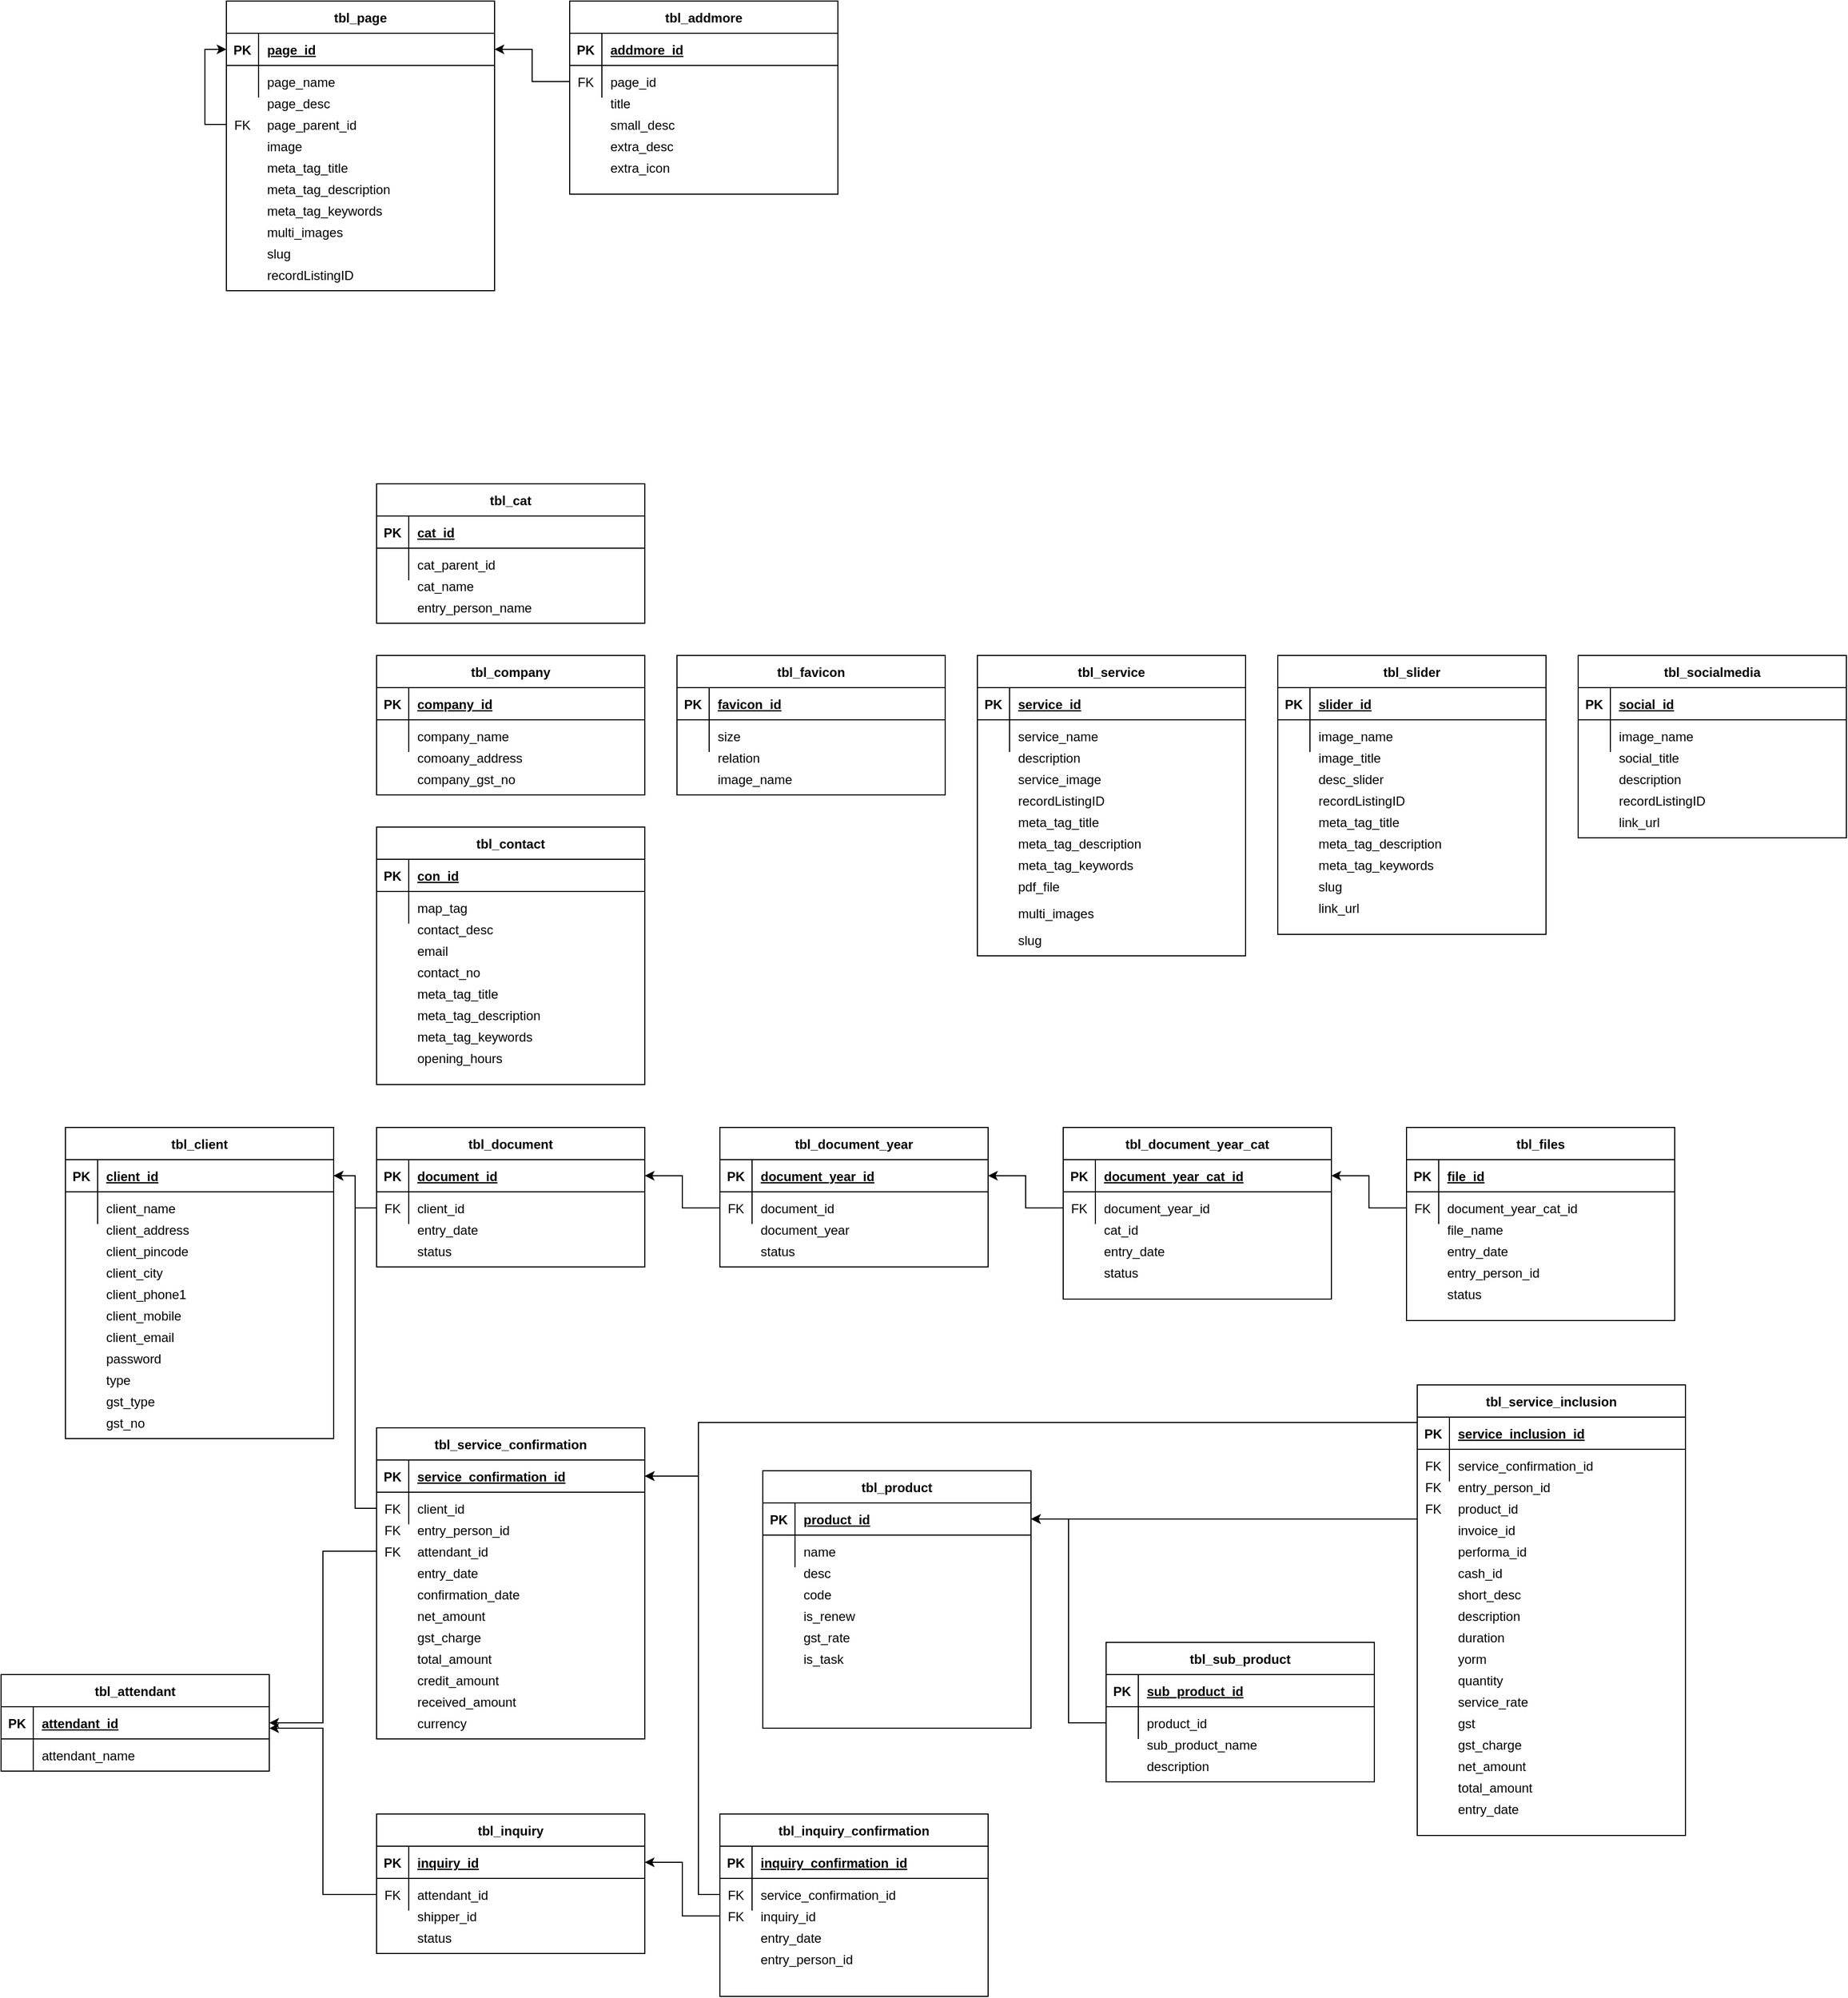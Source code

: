 <mxfile version="13.10.2" type="github">
  <diagram id="R2lEEEUBdFMjLlhIrx00" name="Page-1">
    <mxGraphModel dx="2929" dy="783" grid="1" gridSize="10" guides="1" tooltips="1" connect="1" arrows="1" fold="1" page="1" pageScale="1" pageWidth="850" pageHeight="1100" math="0" shadow="0" extFonts="Permanent Marker^https://fonts.googleapis.com/css?family=Permanent+Marker">
      <root>
        <mxCell id="0" />
        <mxCell id="1" parent="0" />
        <mxCell id="C-vyLk0tnHw3VtMMgP7b-23" value="tbl_page" style="shape=table;startSize=30;container=1;collapsible=1;childLayout=tableLayout;fixedRows=1;rowLines=0;fontStyle=1;align=center;resizeLast=1;" parent="1" vertex="1">
          <mxGeometry x="60" y="110" width="250" height="270" as="geometry" />
        </mxCell>
        <mxCell id="C-vyLk0tnHw3VtMMgP7b-24" value="" style="shape=partialRectangle;collapsible=0;dropTarget=0;pointerEvents=0;fillColor=none;points=[[0,0.5],[1,0.5]];portConstraint=eastwest;top=0;left=0;right=0;bottom=1;" parent="C-vyLk0tnHw3VtMMgP7b-23" vertex="1">
          <mxGeometry y="30" width="250" height="30" as="geometry" />
        </mxCell>
        <mxCell id="C-vyLk0tnHw3VtMMgP7b-25" value="PK" style="shape=partialRectangle;overflow=hidden;connectable=0;fillColor=none;top=0;left=0;bottom=0;right=0;fontStyle=1;" parent="C-vyLk0tnHw3VtMMgP7b-24" vertex="1">
          <mxGeometry width="30" height="30" as="geometry" />
        </mxCell>
        <mxCell id="C-vyLk0tnHw3VtMMgP7b-26" value="page_id" style="shape=partialRectangle;overflow=hidden;connectable=0;fillColor=none;top=0;left=0;bottom=0;right=0;align=left;spacingLeft=6;fontStyle=5;" parent="C-vyLk0tnHw3VtMMgP7b-24" vertex="1">
          <mxGeometry x="30" width="220" height="30" as="geometry" />
        </mxCell>
        <mxCell id="C-vyLk0tnHw3VtMMgP7b-27" value="" style="shape=partialRectangle;collapsible=0;dropTarget=0;pointerEvents=0;fillColor=none;points=[[0,0.5],[1,0.5]];portConstraint=eastwest;top=0;left=0;right=0;bottom=0;" parent="C-vyLk0tnHw3VtMMgP7b-23" vertex="1">
          <mxGeometry y="60" width="250" height="30" as="geometry" />
        </mxCell>
        <mxCell id="C-vyLk0tnHw3VtMMgP7b-28" value="" style="shape=partialRectangle;overflow=hidden;connectable=0;fillColor=none;top=0;left=0;bottom=0;right=0;" parent="C-vyLk0tnHw3VtMMgP7b-27" vertex="1">
          <mxGeometry width="30" height="30" as="geometry" />
        </mxCell>
        <mxCell id="C-vyLk0tnHw3VtMMgP7b-29" value="page_name" style="shape=partialRectangle;overflow=hidden;connectable=0;fillColor=none;top=0;left=0;bottom=0;right=0;align=left;spacingLeft=6;" parent="C-vyLk0tnHw3VtMMgP7b-27" vertex="1">
          <mxGeometry x="30" width="220" height="30" as="geometry" />
        </mxCell>
        <mxCell id="Ptq-kPGtWIjx5gkYeYEC-1" value="page_desc" style="shape=partialRectangle;overflow=hidden;connectable=0;fillColor=none;top=0;left=0;bottom=0;right=0;align=left;spacingLeft=6;" vertex="1" parent="1">
          <mxGeometry x="90" y="190" width="220" height="30" as="geometry" />
        </mxCell>
        <mxCell id="Ptq-kPGtWIjx5gkYeYEC-3" value="image" style="shape=partialRectangle;overflow=hidden;connectable=0;fillColor=none;top=0;left=0;bottom=0;right=0;align=left;spacingLeft=6;" vertex="1" parent="1">
          <mxGeometry x="90" y="230" width="220" height="30" as="geometry" />
        </mxCell>
        <mxCell id="Ptq-kPGtWIjx5gkYeYEC-4" value="meta_tag_title" style="shape=partialRectangle;overflow=hidden;connectable=0;fillColor=none;top=0;left=0;bottom=0;right=0;align=left;spacingLeft=6;" vertex="1" parent="1">
          <mxGeometry x="90" y="250" width="220" height="30" as="geometry" />
        </mxCell>
        <mxCell id="Ptq-kPGtWIjx5gkYeYEC-5" value="meta_tag_description" style="shape=partialRectangle;overflow=hidden;connectable=0;fillColor=none;top=0;left=0;bottom=0;right=0;align=left;spacingLeft=6;" vertex="1" parent="1">
          <mxGeometry x="90" y="270" width="220" height="30" as="geometry" />
        </mxCell>
        <mxCell id="Ptq-kPGtWIjx5gkYeYEC-6" value="meta_tag_keywords" style="shape=partialRectangle;overflow=hidden;connectable=0;fillColor=none;top=0;left=0;bottom=0;right=0;align=left;spacingLeft=6;" vertex="1" parent="1">
          <mxGeometry x="90" y="290" width="220" height="30" as="geometry" />
        </mxCell>
        <mxCell id="Ptq-kPGtWIjx5gkYeYEC-7" value="multi_images" style="shape=partialRectangle;overflow=hidden;connectable=0;fillColor=none;top=0;left=0;bottom=0;right=0;align=left;spacingLeft=6;" vertex="1" parent="1">
          <mxGeometry x="90" y="310" width="220" height="30" as="geometry" />
        </mxCell>
        <mxCell id="Ptq-kPGtWIjx5gkYeYEC-8" value="slug" style="shape=partialRectangle;overflow=hidden;connectable=0;fillColor=none;top=0;left=0;bottom=0;right=0;align=left;spacingLeft=6;" vertex="1" parent="1">
          <mxGeometry x="90" y="330" width="220" height="30" as="geometry" />
        </mxCell>
        <mxCell id="Ptq-kPGtWIjx5gkYeYEC-9" value="recordListingID" style="shape=partialRectangle;overflow=hidden;connectable=0;fillColor=none;top=0;left=0;bottom=0;right=0;align=left;spacingLeft=6;" vertex="1" parent="1">
          <mxGeometry x="90" y="350" width="220" height="30" as="geometry" />
        </mxCell>
        <mxCell id="Ptq-kPGtWIjx5gkYeYEC-10" value="tbl_addmore" style="shape=table;startSize=30;container=1;collapsible=1;childLayout=tableLayout;fixedRows=1;rowLines=0;fontStyle=1;align=center;resizeLast=1;" vertex="1" parent="1">
          <mxGeometry x="380" y="110" width="250" height="180" as="geometry" />
        </mxCell>
        <mxCell id="Ptq-kPGtWIjx5gkYeYEC-11" value="" style="shape=partialRectangle;collapsible=0;dropTarget=0;pointerEvents=0;fillColor=none;points=[[0,0.5],[1,0.5]];portConstraint=eastwest;top=0;left=0;right=0;bottom=1;" vertex="1" parent="Ptq-kPGtWIjx5gkYeYEC-10">
          <mxGeometry y="30" width="250" height="30" as="geometry" />
        </mxCell>
        <mxCell id="Ptq-kPGtWIjx5gkYeYEC-12" value="PK" style="shape=partialRectangle;overflow=hidden;connectable=0;fillColor=none;top=0;left=0;bottom=0;right=0;fontStyle=1;" vertex="1" parent="Ptq-kPGtWIjx5gkYeYEC-11">
          <mxGeometry width="30" height="30" as="geometry" />
        </mxCell>
        <mxCell id="Ptq-kPGtWIjx5gkYeYEC-13" value="addmore_id" style="shape=partialRectangle;overflow=hidden;connectable=0;fillColor=none;top=0;left=0;bottom=0;right=0;align=left;spacingLeft=6;fontStyle=5;" vertex="1" parent="Ptq-kPGtWIjx5gkYeYEC-11">
          <mxGeometry x="30" width="220" height="30" as="geometry" />
        </mxCell>
        <mxCell id="Ptq-kPGtWIjx5gkYeYEC-14" value="" style="shape=partialRectangle;collapsible=0;dropTarget=0;pointerEvents=0;fillColor=none;points=[[0,0.5],[1,0.5]];portConstraint=eastwest;top=0;left=0;right=0;bottom=0;" vertex="1" parent="Ptq-kPGtWIjx5gkYeYEC-10">
          <mxGeometry y="60" width="250" height="30" as="geometry" />
        </mxCell>
        <mxCell id="Ptq-kPGtWIjx5gkYeYEC-15" value="FK" style="shape=partialRectangle;overflow=hidden;connectable=0;fillColor=none;top=0;left=0;bottom=0;right=0;" vertex="1" parent="Ptq-kPGtWIjx5gkYeYEC-14">
          <mxGeometry width="30" height="30" as="geometry" />
        </mxCell>
        <mxCell id="Ptq-kPGtWIjx5gkYeYEC-16" value="page_id" style="shape=partialRectangle;overflow=hidden;connectable=0;fillColor=none;top=0;left=0;bottom=0;right=0;align=left;spacingLeft=6;" vertex="1" parent="Ptq-kPGtWIjx5gkYeYEC-14">
          <mxGeometry x="30" width="220" height="30" as="geometry" />
        </mxCell>
        <mxCell id="Ptq-kPGtWIjx5gkYeYEC-17" value="title" style="shape=partialRectangle;overflow=hidden;connectable=0;fillColor=none;top=0;left=0;bottom=0;right=0;align=left;spacingLeft=6;" vertex="1" parent="1">
          <mxGeometry x="410" y="190" width="220" height="30" as="geometry" />
        </mxCell>
        <mxCell id="Ptq-kPGtWIjx5gkYeYEC-18" value="small_desc" style="shape=partialRectangle;overflow=hidden;connectable=0;fillColor=none;top=0;left=0;bottom=0;right=0;align=left;spacingLeft=6;" vertex="1" parent="1">
          <mxGeometry x="410" y="210" width="220" height="30" as="geometry" />
        </mxCell>
        <mxCell id="Ptq-kPGtWIjx5gkYeYEC-19" value="extra_desc" style="shape=partialRectangle;overflow=hidden;connectable=0;fillColor=none;top=0;left=0;bottom=0;right=0;align=left;spacingLeft=6;" vertex="1" parent="1">
          <mxGeometry x="410" y="230" width="220" height="30" as="geometry" />
        </mxCell>
        <mxCell id="Ptq-kPGtWIjx5gkYeYEC-20" value="extra_icon" style="shape=partialRectangle;overflow=hidden;connectable=0;fillColor=none;top=0;left=0;bottom=0;right=0;align=left;spacingLeft=6;" vertex="1" parent="1">
          <mxGeometry x="410" y="250" width="220" height="30" as="geometry" />
        </mxCell>
        <mxCell id="Ptq-kPGtWIjx5gkYeYEC-26" style="edgeStyle=orthogonalEdgeStyle;rounded=0;orthogonalLoop=1;jettySize=auto;html=1;exitX=0;exitY=0.5;exitDx=0;exitDy=0;entryX=1;entryY=0.5;entryDx=0;entryDy=0;" edge="1" parent="1" source="Ptq-kPGtWIjx5gkYeYEC-14" target="C-vyLk0tnHw3VtMMgP7b-24">
          <mxGeometry relative="1" as="geometry" />
        </mxCell>
        <mxCell id="Ptq-kPGtWIjx5gkYeYEC-39" value="tbl_cat" style="shape=table;startSize=30;container=1;collapsible=1;childLayout=tableLayout;fixedRows=1;rowLines=0;fontStyle=1;align=center;resizeLast=1;" vertex="1" parent="1">
          <mxGeometry x="200" y="560" width="250" height="130" as="geometry" />
        </mxCell>
        <mxCell id="Ptq-kPGtWIjx5gkYeYEC-40" value="" style="shape=partialRectangle;collapsible=0;dropTarget=0;pointerEvents=0;fillColor=none;points=[[0,0.5],[1,0.5]];portConstraint=eastwest;top=0;left=0;right=0;bottom=1;" vertex="1" parent="Ptq-kPGtWIjx5gkYeYEC-39">
          <mxGeometry y="30" width="250" height="30" as="geometry" />
        </mxCell>
        <mxCell id="Ptq-kPGtWIjx5gkYeYEC-41" value="PK" style="shape=partialRectangle;overflow=hidden;connectable=0;fillColor=none;top=0;left=0;bottom=0;right=0;fontStyle=1;" vertex="1" parent="Ptq-kPGtWIjx5gkYeYEC-40">
          <mxGeometry width="30" height="30" as="geometry" />
        </mxCell>
        <mxCell id="Ptq-kPGtWIjx5gkYeYEC-42" value="cat_id" style="shape=partialRectangle;overflow=hidden;connectable=0;fillColor=none;top=0;left=0;bottom=0;right=0;align=left;spacingLeft=6;fontStyle=5;" vertex="1" parent="Ptq-kPGtWIjx5gkYeYEC-40">
          <mxGeometry x="30" width="220" height="30" as="geometry" />
        </mxCell>
        <mxCell id="Ptq-kPGtWIjx5gkYeYEC-43" value="" style="shape=partialRectangle;collapsible=0;dropTarget=0;pointerEvents=0;fillColor=none;points=[[0,0.5],[1,0.5]];portConstraint=eastwest;top=0;left=0;right=0;bottom=0;" vertex="1" parent="Ptq-kPGtWIjx5gkYeYEC-39">
          <mxGeometry y="60" width="250" height="30" as="geometry" />
        </mxCell>
        <mxCell id="Ptq-kPGtWIjx5gkYeYEC-44" value="" style="shape=partialRectangle;overflow=hidden;connectable=0;fillColor=none;top=0;left=0;bottom=0;right=0;" vertex="1" parent="Ptq-kPGtWIjx5gkYeYEC-43">
          <mxGeometry width="30" height="30" as="geometry" />
        </mxCell>
        <mxCell id="Ptq-kPGtWIjx5gkYeYEC-45" value="cat_parent_id" style="shape=partialRectangle;overflow=hidden;connectable=0;fillColor=none;top=0;left=0;bottom=0;right=0;align=left;spacingLeft=6;" vertex="1" parent="Ptq-kPGtWIjx5gkYeYEC-43">
          <mxGeometry x="30" width="220" height="30" as="geometry" />
        </mxCell>
        <mxCell id="Ptq-kPGtWIjx5gkYeYEC-46" value="cat_name" style="shape=partialRectangle;overflow=hidden;connectable=0;fillColor=none;top=0;left=0;bottom=0;right=0;align=left;spacingLeft=6;" vertex="1" parent="1">
          <mxGeometry x="230" y="640" width="220" height="30" as="geometry" />
        </mxCell>
        <mxCell id="Ptq-kPGtWIjx5gkYeYEC-47" value="entry_person_name" style="shape=partialRectangle;overflow=hidden;connectable=0;fillColor=none;top=0;left=0;bottom=0;right=0;align=left;spacingLeft=6;" vertex="1" parent="1">
          <mxGeometry x="230" y="660" width="220" height="30" as="geometry" />
        </mxCell>
        <mxCell id="Ptq-kPGtWIjx5gkYeYEC-50" value="tbl_company" style="shape=table;startSize=30;container=1;collapsible=1;childLayout=tableLayout;fixedRows=1;rowLines=0;fontStyle=1;align=center;resizeLast=1;" vertex="1" parent="1">
          <mxGeometry x="200" y="720" width="250" height="130" as="geometry" />
        </mxCell>
        <mxCell id="Ptq-kPGtWIjx5gkYeYEC-51" value="" style="shape=partialRectangle;collapsible=0;dropTarget=0;pointerEvents=0;fillColor=none;points=[[0,0.5],[1,0.5]];portConstraint=eastwest;top=0;left=0;right=0;bottom=1;" vertex="1" parent="Ptq-kPGtWIjx5gkYeYEC-50">
          <mxGeometry y="30" width="250" height="30" as="geometry" />
        </mxCell>
        <mxCell id="Ptq-kPGtWIjx5gkYeYEC-52" value="PK" style="shape=partialRectangle;overflow=hidden;connectable=0;fillColor=none;top=0;left=0;bottom=0;right=0;fontStyle=1;" vertex="1" parent="Ptq-kPGtWIjx5gkYeYEC-51">
          <mxGeometry width="30" height="30" as="geometry" />
        </mxCell>
        <mxCell id="Ptq-kPGtWIjx5gkYeYEC-53" value="company_id" style="shape=partialRectangle;overflow=hidden;connectable=0;fillColor=none;top=0;left=0;bottom=0;right=0;align=left;spacingLeft=6;fontStyle=5;" vertex="1" parent="Ptq-kPGtWIjx5gkYeYEC-51">
          <mxGeometry x="30" width="220" height="30" as="geometry" />
        </mxCell>
        <mxCell id="Ptq-kPGtWIjx5gkYeYEC-54" value="" style="shape=partialRectangle;collapsible=0;dropTarget=0;pointerEvents=0;fillColor=none;points=[[0,0.5],[1,0.5]];portConstraint=eastwest;top=0;left=0;right=0;bottom=0;" vertex="1" parent="Ptq-kPGtWIjx5gkYeYEC-50">
          <mxGeometry y="60" width="250" height="30" as="geometry" />
        </mxCell>
        <mxCell id="Ptq-kPGtWIjx5gkYeYEC-55" value="" style="shape=partialRectangle;overflow=hidden;connectable=0;fillColor=none;top=0;left=0;bottom=0;right=0;" vertex="1" parent="Ptq-kPGtWIjx5gkYeYEC-54">
          <mxGeometry width="30" height="30" as="geometry" />
        </mxCell>
        <mxCell id="Ptq-kPGtWIjx5gkYeYEC-56" value="company_name" style="shape=partialRectangle;overflow=hidden;connectable=0;fillColor=none;top=0;left=0;bottom=0;right=0;align=left;spacingLeft=6;" vertex="1" parent="Ptq-kPGtWIjx5gkYeYEC-54">
          <mxGeometry x="30" width="220" height="30" as="geometry" />
        </mxCell>
        <mxCell id="Ptq-kPGtWIjx5gkYeYEC-57" value="comoany_address" style="shape=partialRectangle;overflow=hidden;connectable=0;fillColor=none;top=0;left=0;bottom=0;right=0;align=left;spacingLeft=6;" vertex="1" parent="1">
          <mxGeometry x="230" y="800" width="220" height="30" as="geometry" />
        </mxCell>
        <mxCell id="Ptq-kPGtWIjx5gkYeYEC-58" value="company_gst_no" style="shape=partialRectangle;overflow=hidden;connectable=0;fillColor=none;top=0;left=0;bottom=0;right=0;align=left;spacingLeft=6;" vertex="1" parent="1">
          <mxGeometry x="230" y="820" width="220" height="30" as="geometry" />
        </mxCell>
        <mxCell id="Ptq-kPGtWIjx5gkYeYEC-59" value="tbl_contact" style="shape=table;startSize=30;container=1;collapsible=1;childLayout=tableLayout;fixedRows=1;rowLines=0;fontStyle=1;align=center;resizeLast=1;" vertex="1" parent="1">
          <mxGeometry x="200" y="880" width="250" height="240" as="geometry" />
        </mxCell>
        <mxCell id="Ptq-kPGtWIjx5gkYeYEC-60" value="" style="shape=partialRectangle;collapsible=0;dropTarget=0;pointerEvents=0;fillColor=none;points=[[0,0.5],[1,0.5]];portConstraint=eastwest;top=0;left=0;right=0;bottom=1;" vertex="1" parent="Ptq-kPGtWIjx5gkYeYEC-59">
          <mxGeometry y="30" width="250" height="30" as="geometry" />
        </mxCell>
        <mxCell id="Ptq-kPGtWIjx5gkYeYEC-61" value="PK" style="shape=partialRectangle;overflow=hidden;connectable=0;fillColor=none;top=0;left=0;bottom=0;right=0;fontStyle=1;" vertex="1" parent="Ptq-kPGtWIjx5gkYeYEC-60">
          <mxGeometry width="30" height="30" as="geometry" />
        </mxCell>
        <mxCell id="Ptq-kPGtWIjx5gkYeYEC-62" value="con_id" style="shape=partialRectangle;overflow=hidden;connectable=0;fillColor=none;top=0;left=0;bottom=0;right=0;align=left;spacingLeft=6;fontStyle=5;" vertex="1" parent="Ptq-kPGtWIjx5gkYeYEC-60">
          <mxGeometry x="30" width="220" height="30" as="geometry" />
        </mxCell>
        <mxCell id="Ptq-kPGtWIjx5gkYeYEC-63" value="" style="shape=partialRectangle;collapsible=0;dropTarget=0;pointerEvents=0;fillColor=none;points=[[0,0.5],[1,0.5]];portConstraint=eastwest;top=0;left=0;right=0;bottom=0;" vertex="1" parent="Ptq-kPGtWIjx5gkYeYEC-59">
          <mxGeometry y="60" width="250" height="30" as="geometry" />
        </mxCell>
        <mxCell id="Ptq-kPGtWIjx5gkYeYEC-64" value="" style="shape=partialRectangle;overflow=hidden;connectable=0;fillColor=none;top=0;left=0;bottom=0;right=0;" vertex="1" parent="Ptq-kPGtWIjx5gkYeYEC-63">
          <mxGeometry width="30" height="30" as="geometry" />
        </mxCell>
        <mxCell id="Ptq-kPGtWIjx5gkYeYEC-65" value="map_tag" style="shape=partialRectangle;overflow=hidden;connectable=0;fillColor=none;top=0;left=0;bottom=0;right=0;align=left;spacingLeft=6;" vertex="1" parent="Ptq-kPGtWIjx5gkYeYEC-63">
          <mxGeometry x="30" width="220" height="30" as="geometry" />
        </mxCell>
        <mxCell id="Ptq-kPGtWIjx5gkYeYEC-66" value="contact_desc" style="shape=partialRectangle;overflow=hidden;connectable=0;fillColor=none;top=0;left=0;bottom=0;right=0;align=left;spacingLeft=6;" vertex="1" parent="1">
          <mxGeometry x="230" y="960" width="220" height="30" as="geometry" />
        </mxCell>
        <mxCell id="Ptq-kPGtWIjx5gkYeYEC-67" value="email" style="shape=partialRectangle;overflow=hidden;connectable=0;fillColor=none;top=0;left=0;bottom=0;right=0;align=left;spacingLeft=6;" vertex="1" parent="1">
          <mxGeometry x="230" y="980" width="220" height="30" as="geometry" />
        </mxCell>
        <mxCell id="Ptq-kPGtWIjx5gkYeYEC-68" value="contact_no" style="shape=partialRectangle;overflow=hidden;connectable=0;fillColor=none;top=0;left=0;bottom=0;right=0;align=left;spacingLeft=6;" vertex="1" parent="1">
          <mxGeometry x="230" y="1000" width="220" height="30" as="geometry" />
        </mxCell>
        <mxCell id="Ptq-kPGtWIjx5gkYeYEC-69" value="meta_tag_title" style="shape=partialRectangle;overflow=hidden;connectable=0;fillColor=none;top=0;left=0;bottom=0;right=0;align=left;spacingLeft=6;" vertex="1" parent="1">
          <mxGeometry x="230" y="1020" width="220" height="30" as="geometry" />
        </mxCell>
        <mxCell id="Ptq-kPGtWIjx5gkYeYEC-70" value="meta_tag_description" style="shape=partialRectangle;overflow=hidden;connectable=0;fillColor=none;top=0;left=0;bottom=0;right=0;align=left;spacingLeft=6;" vertex="1" parent="1">
          <mxGeometry x="230" y="1040" width="220" height="30" as="geometry" />
        </mxCell>
        <mxCell id="Ptq-kPGtWIjx5gkYeYEC-71" value="meta_tag_keywords" style="shape=partialRectangle;overflow=hidden;connectable=0;fillColor=none;top=0;left=0;bottom=0;right=0;align=left;spacingLeft=6;" vertex="1" parent="1">
          <mxGeometry x="230" y="1060" width="220" height="30" as="geometry" />
        </mxCell>
        <mxCell id="Ptq-kPGtWIjx5gkYeYEC-72" value="opening_hours" style="shape=partialRectangle;overflow=hidden;connectable=0;fillColor=none;top=0;left=0;bottom=0;right=0;align=left;spacingLeft=6;" vertex="1" parent="1">
          <mxGeometry x="230" y="1080" width="220" height="30" as="geometry" />
        </mxCell>
        <mxCell id="Ptq-kPGtWIjx5gkYeYEC-75" value="tbl_document" style="shape=table;startSize=30;container=1;collapsible=1;childLayout=tableLayout;fixedRows=1;rowLines=0;fontStyle=1;align=center;resizeLast=1;" vertex="1" parent="1">
          <mxGeometry x="200" y="1160" width="250" height="130" as="geometry" />
        </mxCell>
        <mxCell id="Ptq-kPGtWIjx5gkYeYEC-76" value="" style="shape=partialRectangle;collapsible=0;dropTarget=0;pointerEvents=0;fillColor=none;points=[[0,0.5],[1,0.5]];portConstraint=eastwest;top=0;left=0;right=0;bottom=1;" vertex="1" parent="Ptq-kPGtWIjx5gkYeYEC-75">
          <mxGeometry y="30" width="250" height="30" as="geometry" />
        </mxCell>
        <mxCell id="Ptq-kPGtWIjx5gkYeYEC-77" value="PK" style="shape=partialRectangle;overflow=hidden;connectable=0;fillColor=none;top=0;left=0;bottom=0;right=0;fontStyle=1;" vertex="1" parent="Ptq-kPGtWIjx5gkYeYEC-76">
          <mxGeometry width="30" height="30" as="geometry" />
        </mxCell>
        <mxCell id="Ptq-kPGtWIjx5gkYeYEC-78" value="document_id" style="shape=partialRectangle;overflow=hidden;connectable=0;fillColor=none;top=0;left=0;bottom=0;right=0;align=left;spacingLeft=6;fontStyle=5;" vertex="1" parent="Ptq-kPGtWIjx5gkYeYEC-76">
          <mxGeometry x="30" width="220" height="30" as="geometry" />
        </mxCell>
        <mxCell id="Ptq-kPGtWIjx5gkYeYEC-79" value="" style="shape=partialRectangle;collapsible=0;dropTarget=0;pointerEvents=0;fillColor=none;points=[[0,0.5],[1,0.5]];portConstraint=eastwest;top=0;left=0;right=0;bottom=0;" vertex="1" parent="Ptq-kPGtWIjx5gkYeYEC-75">
          <mxGeometry y="60" width="250" height="30" as="geometry" />
        </mxCell>
        <mxCell id="Ptq-kPGtWIjx5gkYeYEC-80" value="FK" style="shape=partialRectangle;overflow=hidden;connectable=0;fillColor=none;top=0;left=0;bottom=0;right=0;" vertex="1" parent="Ptq-kPGtWIjx5gkYeYEC-79">
          <mxGeometry width="30" height="30" as="geometry" />
        </mxCell>
        <mxCell id="Ptq-kPGtWIjx5gkYeYEC-81" value="client_id" style="shape=partialRectangle;overflow=hidden;connectable=0;fillColor=none;top=0;left=0;bottom=0;right=0;align=left;spacingLeft=6;" vertex="1" parent="Ptq-kPGtWIjx5gkYeYEC-79">
          <mxGeometry x="30" width="220" height="30" as="geometry" />
        </mxCell>
        <mxCell id="Ptq-kPGtWIjx5gkYeYEC-82" value="entry_date" style="shape=partialRectangle;overflow=hidden;connectable=0;fillColor=none;top=0;left=0;bottom=0;right=0;align=left;spacingLeft=6;" vertex="1" parent="1">
          <mxGeometry x="230" y="1240" width="220" height="30" as="geometry" />
        </mxCell>
        <mxCell id="Ptq-kPGtWIjx5gkYeYEC-83" value="status" style="shape=partialRectangle;overflow=hidden;connectable=0;fillColor=none;top=0;left=0;bottom=0;right=0;align=left;spacingLeft=6;" vertex="1" parent="1">
          <mxGeometry x="230" y="1260" width="220" height="30" as="geometry" />
        </mxCell>
        <mxCell id="Ptq-kPGtWIjx5gkYeYEC-84" value="tbl_client" style="shape=table;startSize=30;container=1;collapsible=1;childLayout=tableLayout;fixedRows=1;rowLines=0;fontStyle=1;align=center;resizeLast=1;" vertex="1" parent="1">
          <mxGeometry x="-90" y="1160" width="250" height="290" as="geometry" />
        </mxCell>
        <mxCell id="Ptq-kPGtWIjx5gkYeYEC-85" value="" style="shape=partialRectangle;collapsible=0;dropTarget=0;pointerEvents=0;fillColor=none;points=[[0,0.5],[1,0.5]];portConstraint=eastwest;top=0;left=0;right=0;bottom=1;" vertex="1" parent="Ptq-kPGtWIjx5gkYeYEC-84">
          <mxGeometry y="30" width="250" height="30" as="geometry" />
        </mxCell>
        <mxCell id="Ptq-kPGtWIjx5gkYeYEC-86" value="PK" style="shape=partialRectangle;overflow=hidden;connectable=0;fillColor=none;top=0;left=0;bottom=0;right=0;fontStyle=1;" vertex="1" parent="Ptq-kPGtWIjx5gkYeYEC-85">
          <mxGeometry width="30" height="30" as="geometry" />
        </mxCell>
        <mxCell id="Ptq-kPGtWIjx5gkYeYEC-87" value="client_id" style="shape=partialRectangle;overflow=hidden;connectable=0;fillColor=none;top=0;left=0;bottom=0;right=0;align=left;spacingLeft=6;fontStyle=5;" vertex="1" parent="Ptq-kPGtWIjx5gkYeYEC-85">
          <mxGeometry x="30" width="220" height="30" as="geometry" />
        </mxCell>
        <mxCell id="Ptq-kPGtWIjx5gkYeYEC-88" value="" style="shape=partialRectangle;collapsible=0;dropTarget=0;pointerEvents=0;fillColor=none;points=[[0,0.5],[1,0.5]];portConstraint=eastwest;top=0;left=0;right=0;bottom=0;" vertex="1" parent="Ptq-kPGtWIjx5gkYeYEC-84">
          <mxGeometry y="60" width="250" height="30" as="geometry" />
        </mxCell>
        <mxCell id="Ptq-kPGtWIjx5gkYeYEC-89" value="" style="shape=partialRectangle;overflow=hidden;connectable=0;fillColor=none;top=0;left=0;bottom=0;right=0;" vertex="1" parent="Ptq-kPGtWIjx5gkYeYEC-88">
          <mxGeometry width="30" height="30" as="geometry" />
        </mxCell>
        <mxCell id="Ptq-kPGtWIjx5gkYeYEC-90" value="client_name" style="shape=partialRectangle;overflow=hidden;connectable=0;fillColor=none;top=0;left=0;bottom=0;right=0;align=left;spacingLeft=6;" vertex="1" parent="Ptq-kPGtWIjx5gkYeYEC-88">
          <mxGeometry x="30" width="220" height="30" as="geometry" />
        </mxCell>
        <mxCell id="Ptq-kPGtWIjx5gkYeYEC-91" value="client_address" style="shape=partialRectangle;overflow=hidden;connectable=0;fillColor=none;top=0;left=0;bottom=0;right=0;align=left;spacingLeft=6;" vertex="1" parent="1">
          <mxGeometry x="-60" y="1240" width="220" height="30" as="geometry" />
        </mxCell>
        <mxCell id="Ptq-kPGtWIjx5gkYeYEC-92" value="client_pincode" style="shape=partialRectangle;overflow=hidden;connectable=0;fillColor=none;top=0;left=0;bottom=0;right=0;align=left;spacingLeft=6;" vertex="1" parent="1">
          <mxGeometry x="-60" y="1260" width="220" height="30" as="geometry" />
        </mxCell>
        <mxCell id="Ptq-kPGtWIjx5gkYeYEC-93" value="client_city" style="shape=partialRectangle;overflow=hidden;connectable=0;fillColor=none;top=0;left=0;bottom=0;right=0;align=left;spacingLeft=6;" vertex="1" parent="1">
          <mxGeometry x="-60" y="1280" width="220" height="30" as="geometry" />
        </mxCell>
        <mxCell id="Ptq-kPGtWIjx5gkYeYEC-94" value="client_phone1" style="shape=partialRectangle;overflow=hidden;connectable=0;fillColor=none;top=0;left=0;bottom=0;right=0;align=left;spacingLeft=6;" vertex="1" parent="1">
          <mxGeometry x="-60" y="1300" width="220" height="30" as="geometry" />
        </mxCell>
        <mxCell id="Ptq-kPGtWIjx5gkYeYEC-95" value="client_mobile" style="shape=partialRectangle;overflow=hidden;connectable=0;fillColor=none;top=0;left=0;bottom=0;right=0;align=left;spacingLeft=6;" vertex="1" parent="1">
          <mxGeometry x="-60" y="1320" width="220" height="30" as="geometry" />
        </mxCell>
        <mxCell id="Ptq-kPGtWIjx5gkYeYEC-96" value="client_email" style="shape=partialRectangle;overflow=hidden;connectable=0;fillColor=none;top=0;left=0;bottom=0;right=0;align=left;spacingLeft=6;" vertex="1" parent="1">
          <mxGeometry x="-60" y="1340" width="220" height="30" as="geometry" />
        </mxCell>
        <mxCell id="Ptq-kPGtWIjx5gkYeYEC-97" value="password" style="shape=partialRectangle;overflow=hidden;connectable=0;fillColor=none;top=0;left=0;bottom=0;right=0;align=left;spacingLeft=6;" vertex="1" parent="1">
          <mxGeometry x="-60" y="1360" width="220" height="30" as="geometry" />
        </mxCell>
        <mxCell id="Ptq-kPGtWIjx5gkYeYEC-98" value="type" style="shape=partialRectangle;overflow=hidden;connectable=0;fillColor=none;top=0;left=0;bottom=0;right=0;align=left;spacingLeft=6;" vertex="1" parent="1">
          <mxGeometry x="-60" y="1380" width="220" height="30" as="geometry" />
        </mxCell>
        <mxCell id="Ptq-kPGtWIjx5gkYeYEC-99" value="gst_type" style="shape=partialRectangle;overflow=hidden;connectable=0;fillColor=none;top=0;left=0;bottom=0;right=0;align=left;spacingLeft=6;" vertex="1" parent="1">
          <mxGeometry x="-60" y="1400" width="220" height="30" as="geometry" />
        </mxCell>
        <mxCell id="Ptq-kPGtWIjx5gkYeYEC-100" value="gst_no" style="shape=partialRectangle;overflow=hidden;connectable=0;fillColor=none;top=0;left=0;bottom=0;right=0;align=left;spacingLeft=6;" vertex="1" parent="1">
          <mxGeometry x="-60" y="1420" width="220" height="30" as="geometry" />
        </mxCell>
        <mxCell id="Ptq-kPGtWIjx5gkYeYEC-101" style="edgeStyle=orthogonalEdgeStyle;rounded=0;orthogonalLoop=1;jettySize=auto;html=1;exitX=0;exitY=0.5;exitDx=0;exitDy=0;entryX=1;entryY=0.5;entryDx=0;entryDy=0;" edge="1" parent="1" source="Ptq-kPGtWIjx5gkYeYEC-79" target="Ptq-kPGtWIjx5gkYeYEC-85">
          <mxGeometry relative="1" as="geometry" />
        </mxCell>
        <mxCell id="Ptq-kPGtWIjx5gkYeYEC-102" value="tbl_document_year" style="shape=table;startSize=30;container=1;collapsible=1;childLayout=tableLayout;fixedRows=1;rowLines=0;fontStyle=1;align=center;resizeLast=1;" vertex="1" parent="1">
          <mxGeometry x="520" y="1160" width="250" height="130" as="geometry" />
        </mxCell>
        <mxCell id="Ptq-kPGtWIjx5gkYeYEC-103" value="" style="shape=partialRectangle;collapsible=0;dropTarget=0;pointerEvents=0;fillColor=none;points=[[0,0.5],[1,0.5]];portConstraint=eastwest;top=0;left=0;right=0;bottom=1;" vertex="1" parent="Ptq-kPGtWIjx5gkYeYEC-102">
          <mxGeometry y="30" width="250" height="30" as="geometry" />
        </mxCell>
        <mxCell id="Ptq-kPGtWIjx5gkYeYEC-104" value="PK" style="shape=partialRectangle;overflow=hidden;connectable=0;fillColor=none;top=0;left=0;bottom=0;right=0;fontStyle=1;" vertex="1" parent="Ptq-kPGtWIjx5gkYeYEC-103">
          <mxGeometry width="30" height="30" as="geometry" />
        </mxCell>
        <mxCell id="Ptq-kPGtWIjx5gkYeYEC-105" value="document_year_id" style="shape=partialRectangle;overflow=hidden;connectable=0;fillColor=none;top=0;left=0;bottom=0;right=0;align=left;spacingLeft=6;fontStyle=5;" vertex="1" parent="Ptq-kPGtWIjx5gkYeYEC-103">
          <mxGeometry x="30" width="220" height="30" as="geometry" />
        </mxCell>
        <mxCell id="Ptq-kPGtWIjx5gkYeYEC-106" value="" style="shape=partialRectangle;collapsible=0;dropTarget=0;pointerEvents=0;fillColor=none;points=[[0,0.5],[1,0.5]];portConstraint=eastwest;top=0;left=0;right=0;bottom=0;" vertex="1" parent="Ptq-kPGtWIjx5gkYeYEC-102">
          <mxGeometry y="60" width="250" height="30" as="geometry" />
        </mxCell>
        <mxCell id="Ptq-kPGtWIjx5gkYeYEC-107" value="FK" style="shape=partialRectangle;overflow=hidden;connectable=0;fillColor=none;top=0;left=0;bottom=0;right=0;" vertex="1" parent="Ptq-kPGtWIjx5gkYeYEC-106">
          <mxGeometry width="30" height="30" as="geometry" />
        </mxCell>
        <mxCell id="Ptq-kPGtWIjx5gkYeYEC-108" value="document_id" style="shape=partialRectangle;overflow=hidden;connectable=0;fillColor=none;top=0;left=0;bottom=0;right=0;align=left;spacingLeft=6;" vertex="1" parent="Ptq-kPGtWIjx5gkYeYEC-106">
          <mxGeometry x="30" width="220" height="30" as="geometry" />
        </mxCell>
        <mxCell id="Ptq-kPGtWIjx5gkYeYEC-109" value="document_year" style="shape=partialRectangle;overflow=hidden;connectable=0;fillColor=none;top=0;left=0;bottom=0;right=0;align=left;spacingLeft=6;" vertex="1" parent="1">
          <mxGeometry x="550" y="1240" width="220" height="30" as="geometry" />
        </mxCell>
        <mxCell id="Ptq-kPGtWIjx5gkYeYEC-110" value="status" style="shape=partialRectangle;overflow=hidden;connectable=0;fillColor=none;top=0;left=0;bottom=0;right=0;align=left;spacingLeft=6;" vertex="1" parent="1">
          <mxGeometry x="550" y="1260" width="220" height="30" as="geometry" />
        </mxCell>
        <mxCell id="Ptq-kPGtWIjx5gkYeYEC-111" style="edgeStyle=orthogonalEdgeStyle;rounded=0;orthogonalLoop=1;jettySize=auto;html=1;exitX=0;exitY=0.5;exitDx=0;exitDy=0;entryX=1;entryY=0.5;entryDx=0;entryDy=0;" edge="1" parent="1" source="Ptq-kPGtWIjx5gkYeYEC-106" target="Ptq-kPGtWIjx5gkYeYEC-76">
          <mxGeometry relative="1" as="geometry" />
        </mxCell>
        <mxCell id="Ptq-kPGtWIjx5gkYeYEC-119" style="edgeStyle=orthogonalEdgeStyle;rounded=0;orthogonalLoop=1;jettySize=auto;html=1;exitX=0;exitY=0.5;exitDx=0;exitDy=0;entryX=0;entryY=0.5;entryDx=0;entryDy=0;" edge="1" parent="1" source="Ptq-kPGtWIjx5gkYeYEC-116" target="C-vyLk0tnHw3VtMMgP7b-24">
          <mxGeometry relative="1" as="geometry" />
        </mxCell>
        <mxCell id="Ptq-kPGtWIjx5gkYeYEC-116" value="" style="shape=partialRectangle;collapsible=0;dropTarget=0;pointerEvents=0;fillColor=none;points=[[0,0.5],[1,0.5]];portConstraint=eastwest;top=0;left=0;right=0;bottom=0;" vertex="1" parent="1">
          <mxGeometry x="60" y="210" width="250" height="30" as="geometry" />
        </mxCell>
        <mxCell id="Ptq-kPGtWIjx5gkYeYEC-117" value="FK" style="shape=partialRectangle;overflow=hidden;connectable=0;fillColor=none;top=0;left=0;bottom=0;right=0;" vertex="1" parent="Ptq-kPGtWIjx5gkYeYEC-116">
          <mxGeometry width="30" height="30" as="geometry" />
        </mxCell>
        <mxCell id="Ptq-kPGtWIjx5gkYeYEC-118" value="page_parent_id" style="shape=partialRectangle;overflow=hidden;connectable=0;fillColor=none;top=0;left=0;bottom=0;right=0;align=left;spacingLeft=6;" vertex="1" parent="Ptq-kPGtWIjx5gkYeYEC-116">
          <mxGeometry x="30" width="220" height="30" as="geometry" />
        </mxCell>
        <mxCell id="Ptq-kPGtWIjx5gkYeYEC-120" value="tbl_document_year_cat" style="shape=table;startSize=30;container=1;collapsible=1;childLayout=tableLayout;fixedRows=1;rowLines=0;fontStyle=1;align=center;resizeLast=1;" vertex="1" parent="1">
          <mxGeometry x="840" y="1160" width="250" height="160" as="geometry" />
        </mxCell>
        <mxCell id="Ptq-kPGtWIjx5gkYeYEC-121" value="" style="shape=partialRectangle;collapsible=0;dropTarget=0;pointerEvents=0;fillColor=none;points=[[0,0.5],[1,0.5]];portConstraint=eastwest;top=0;left=0;right=0;bottom=1;" vertex="1" parent="Ptq-kPGtWIjx5gkYeYEC-120">
          <mxGeometry y="30" width="250" height="30" as="geometry" />
        </mxCell>
        <mxCell id="Ptq-kPGtWIjx5gkYeYEC-122" value="PK" style="shape=partialRectangle;overflow=hidden;connectable=0;fillColor=none;top=0;left=0;bottom=0;right=0;fontStyle=1;" vertex="1" parent="Ptq-kPGtWIjx5gkYeYEC-121">
          <mxGeometry width="30" height="30" as="geometry" />
        </mxCell>
        <mxCell id="Ptq-kPGtWIjx5gkYeYEC-123" value="document_year_cat_id" style="shape=partialRectangle;overflow=hidden;connectable=0;fillColor=none;top=0;left=0;bottom=0;right=0;align=left;spacingLeft=6;fontStyle=5;" vertex="1" parent="Ptq-kPGtWIjx5gkYeYEC-121">
          <mxGeometry x="30" width="220" height="30" as="geometry" />
        </mxCell>
        <mxCell id="Ptq-kPGtWIjx5gkYeYEC-124" value="" style="shape=partialRectangle;collapsible=0;dropTarget=0;pointerEvents=0;fillColor=none;points=[[0,0.5],[1,0.5]];portConstraint=eastwest;top=0;left=0;right=0;bottom=0;" vertex="1" parent="Ptq-kPGtWIjx5gkYeYEC-120">
          <mxGeometry y="60" width="250" height="30" as="geometry" />
        </mxCell>
        <mxCell id="Ptq-kPGtWIjx5gkYeYEC-125" value="FK" style="shape=partialRectangle;overflow=hidden;connectable=0;fillColor=none;top=0;left=0;bottom=0;right=0;" vertex="1" parent="Ptq-kPGtWIjx5gkYeYEC-124">
          <mxGeometry width="30" height="30" as="geometry" />
        </mxCell>
        <mxCell id="Ptq-kPGtWIjx5gkYeYEC-126" value="document_year_id" style="shape=partialRectangle;overflow=hidden;connectable=0;fillColor=none;top=0;left=0;bottom=0;right=0;align=left;spacingLeft=6;" vertex="1" parent="Ptq-kPGtWIjx5gkYeYEC-124">
          <mxGeometry x="30" width="220" height="30" as="geometry" />
        </mxCell>
        <mxCell id="Ptq-kPGtWIjx5gkYeYEC-127" value="cat_id" style="shape=partialRectangle;overflow=hidden;connectable=0;fillColor=none;top=0;left=0;bottom=0;right=0;align=left;spacingLeft=6;" vertex="1" parent="1">
          <mxGeometry x="870" y="1240" width="220" height="30" as="geometry" />
        </mxCell>
        <mxCell id="Ptq-kPGtWIjx5gkYeYEC-128" value="entry_date" style="shape=partialRectangle;overflow=hidden;connectable=0;fillColor=none;top=0;left=0;bottom=0;right=0;align=left;spacingLeft=6;" vertex="1" parent="1">
          <mxGeometry x="870" y="1260" width="220" height="30" as="geometry" />
        </mxCell>
        <mxCell id="Ptq-kPGtWIjx5gkYeYEC-129" value="status" style="shape=partialRectangle;overflow=hidden;connectable=0;fillColor=none;top=0;left=0;bottom=0;right=0;align=left;spacingLeft=6;" vertex="1" parent="1">
          <mxGeometry x="870" y="1280" width="220" height="30" as="geometry" />
        </mxCell>
        <mxCell id="Ptq-kPGtWIjx5gkYeYEC-130" style="edgeStyle=orthogonalEdgeStyle;rounded=0;orthogonalLoop=1;jettySize=auto;html=1;exitX=0;exitY=0.5;exitDx=0;exitDy=0;entryX=1;entryY=0.5;entryDx=0;entryDy=0;" edge="1" parent="1" source="Ptq-kPGtWIjx5gkYeYEC-124" target="Ptq-kPGtWIjx5gkYeYEC-103">
          <mxGeometry relative="1" as="geometry" />
        </mxCell>
        <mxCell id="Ptq-kPGtWIjx5gkYeYEC-131" value="tbl_favicon" style="shape=table;startSize=30;container=1;collapsible=1;childLayout=tableLayout;fixedRows=1;rowLines=0;fontStyle=1;align=center;resizeLast=1;" vertex="1" parent="1">
          <mxGeometry x="480" y="720" width="250" height="130" as="geometry" />
        </mxCell>
        <mxCell id="Ptq-kPGtWIjx5gkYeYEC-132" value="" style="shape=partialRectangle;collapsible=0;dropTarget=0;pointerEvents=0;fillColor=none;points=[[0,0.5],[1,0.5]];portConstraint=eastwest;top=0;left=0;right=0;bottom=1;" vertex="1" parent="Ptq-kPGtWIjx5gkYeYEC-131">
          <mxGeometry y="30" width="250" height="30" as="geometry" />
        </mxCell>
        <mxCell id="Ptq-kPGtWIjx5gkYeYEC-133" value="PK" style="shape=partialRectangle;overflow=hidden;connectable=0;fillColor=none;top=0;left=0;bottom=0;right=0;fontStyle=1;" vertex="1" parent="Ptq-kPGtWIjx5gkYeYEC-132">
          <mxGeometry width="30" height="30" as="geometry" />
        </mxCell>
        <mxCell id="Ptq-kPGtWIjx5gkYeYEC-134" value="favicon_id" style="shape=partialRectangle;overflow=hidden;connectable=0;fillColor=none;top=0;left=0;bottom=0;right=0;align=left;spacingLeft=6;fontStyle=5;" vertex="1" parent="Ptq-kPGtWIjx5gkYeYEC-132">
          <mxGeometry x="30" width="220" height="30" as="geometry" />
        </mxCell>
        <mxCell id="Ptq-kPGtWIjx5gkYeYEC-135" value="" style="shape=partialRectangle;collapsible=0;dropTarget=0;pointerEvents=0;fillColor=none;points=[[0,0.5],[1,0.5]];portConstraint=eastwest;top=0;left=0;right=0;bottom=0;" vertex="1" parent="Ptq-kPGtWIjx5gkYeYEC-131">
          <mxGeometry y="60" width="250" height="30" as="geometry" />
        </mxCell>
        <mxCell id="Ptq-kPGtWIjx5gkYeYEC-136" value="" style="shape=partialRectangle;overflow=hidden;connectable=0;fillColor=none;top=0;left=0;bottom=0;right=0;" vertex="1" parent="Ptq-kPGtWIjx5gkYeYEC-135">
          <mxGeometry width="30" height="30" as="geometry" />
        </mxCell>
        <mxCell id="Ptq-kPGtWIjx5gkYeYEC-137" value="size" style="shape=partialRectangle;overflow=hidden;connectable=0;fillColor=none;top=0;left=0;bottom=0;right=0;align=left;spacingLeft=6;" vertex="1" parent="Ptq-kPGtWIjx5gkYeYEC-135">
          <mxGeometry x="30" width="220" height="30" as="geometry" />
        </mxCell>
        <mxCell id="Ptq-kPGtWIjx5gkYeYEC-138" value="relation" style="shape=partialRectangle;overflow=hidden;connectable=0;fillColor=none;top=0;left=0;bottom=0;right=0;align=left;spacingLeft=6;" vertex="1" parent="1">
          <mxGeometry x="510" y="800" width="220" height="30" as="geometry" />
        </mxCell>
        <mxCell id="Ptq-kPGtWIjx5gkYeYEC-139" value="image_name" style="shape=partialRectangle;overflow=hidden;connectable=0;fillColor=none;top=0;left=0;bottom=0;right=0;align=left;spacingLeft=6;" vertex="1" parent="1">
          <mxGeometry x="510" y="820" width="220" height="30" as="geometry" />
        </mxCell>
        <mxCell id="Ptq-kPGtWIjx5gkYeYEC-140" value="tbl_files" style="shape=table;startSize=30;container=1;collapsible=1;childLayout=tableLayout;fixedRows=1;rowLines=0;fontStyle=1;align=center;resizeLast=1;" vertex="1" parent="1">
          <mxGeometry x="1160" y="1160" width="250" height="180" as="geometry" />
        </mxCell>
        <mxCell id="Ptq-kPGtWIjx5gkYeYEC-141" value="" style="shape=partialRectangle;collapsible=0;dropTarget=0;pointerEvents=0;fillColor=none;points=[[0,0.5],[1,0.5]];portConstraint=eastwest;top=0;left=0;right=0;bottom=1;" vertex="1" parent="Ptq-kPGtWIjx5gkYeYEC-140">
          <mxGeometry y="30" width="250" height="30" as="geometry" />
        </mxCell>
        <mxCell id="Ptq-kPGtWIjx5gkYeYEC-142" value="PK" style="shape=partialRectangle;overflow=hidden;connectable=0;fillColor=none;top=0;left=0;bottom=0;right=0;fontStyle=1;" vertex="1" parent="Ptq-kPGtWIjx5gkYeYEC-141">
          <mxGeometry width="30" height="30" as="geometry" />
        </mxCell>
        <mxCell id="Ptq-kPGtWIjx5gkYeYEC-143" value="file_id" style="shape=partialRectangle;overflow=hidden;connectable=0;fillColor=none;top=0;left=0;bottom=0;right=0;align=left;spacingLeft=6;fontStyle=5;" vertex="1" parent="Ptq-kPGtWIjx5gkYeYEC-141">
          <mxGeometry x="30" width="220" height="30" as="geometry" />
        </mxCell>
        <mxCell id="Ptq-kPGtWIjx5gkYeYEC-144" value="" style="shape=partialRectangle;collapsible=0;dropTarget=0;pointerEvents=0;fillColor=none;points=[[0,0.5],[1,0.5]];portConstraint=eastwest;top=0;left=0;right=0;bottom=0;" vertex="1" parent="Ptq-kPGtWIjx5gkYeYEC-140">
          <mxGeometry y="60" width="250" height="30" as="geometry" />
        </mxCell>
        <mxCell id="Ptq-kPGtWIjx5gkYeYEC-145" value="FK" style="shape=partialRectangle;overflow=hidden;connectable=0;fillColor=none;top=0;left=0;bottom=0;right=0;" vertex="1" parent="Ptq-kPGtWIjx5gkYeYEC-144">
          <mxGeometry width="30" height="30" as="geometry" />
        </mxCell>
        <mxCell id="Ptq-kPGtWIjx5gkYeYEC-146" value="document_year_cat_id" style="shape=partialRectangle;overflow=hidden;connectable=0;fillColor=none;top=0;left=0;bottom=0;right=0;align=left;spacingLeft=6;" vertex="1" parent="Ptq-kPGtWIjx5gkYeYEC-144">
          <mxGeometry x="30" width="220" height="30" as="geometry" />
        </mxCell>
        <mxCell id="Ptq-kPGtWIjx5gkYeYEC-147" value="file_name" style="shape=partialRectangle;overflow=hidden;connectable=0;fillColor=none;top=0;left=0;bottom=0;right=0;align=left;spacingLeft=6;" vertex="1" parent="1">
          <mxGeometry x="1190" y="1240" width="220" height="30" as="geometry" />
        </mxCell>
        <mxCell id="Ptq-kPGtWIjx5gkYeYEC-148" value="entry_date" style="shape=partialRectangle;overflow=hidden;connectable=0;fillColor=none;top=0;left=0;bottom=0;right=0;align=left;spacingLeft=6;" vertex="1" parent="1">
          <mxGeometry x="1190" y="1260" width="220" height="30" as="geometry" />
        </mxCell>
        <mxCell id="Ptq-kPGtWIjx5gkYeYEC-149" value="status" style="shape=partialRectangle;overflow=hidden;connectable=0;fillColor=none;top=0;left=0;bottom=0;right=0;align=left;spacingLeft=6;" vertex="1" parent="1">
          <mxGeometry x="1190" y="1300" width="220" height="30" as="geometry" />
        </mxCell>
        <mxCell id="Ptq-kPGtWIjx5gkYeYEC-150" value="entry_person_id" style="shape=partialRectangle;overflow=hidden;connectable=0;fillColor=none;top=0;left=0;bottom=0;right=0;align=left;spacingLeft=6;" vertex="1" parent="1">
          <mxGeometry x="1190" y="1280" width="220" height="30" as="geometry" />
        </mxCell>
        <mxCell id="Ptq-kPGtWIjx5gkYeYEC-151" style="edgeStyle=orthogonalEdgeStyle;rounded=0;orthogonalLoop=1;jettySize=auto;html=1;exitX=0;exitY=0.5;exitDx=0;exitDy=0;entryX=1;entryY=0.5;entryDx=0;entryDy=0;" edge="1" parent="1" source="Ptq-kPGtWIjx5gkYeYEC-144" target="Ptq-kPGtWIjx5gkYeYEC-121">
          <mxGeometry relative="1" as="geometry" />
        </mxCell>
        <mxCell id="Ptq-kPGtWIjx5gkYeYEC-159" value="tbl_attendant" style="shape=table;startSize=30;container=1;collapsible=1;childLayout=tableLayout;fixedRows=1;rowLines=0;fontStyle=1;align=center;resizeLast=1;" vertex="1" parent="1">
          <mxGeometry x="-150" y="1670" width="250" height="90" as="geometry" />
        </mxCell>
        <mxCell id="Ptq-kPGtWIjx5gkYeYEC-160" value="" style="shape=partialRectangle;collapsible=0;dropTarget=0;pointerEvents=0;fillColor=none;points=[[0,0.5],[1,0.5]];portConstraint=eastwest;top=0;left=0;right=0;bottom=1;" vertex="1" parent="Ptq-kPGtWIjx5gkYeYEC-159">
          <mxGeometry y="30" width="250" height="30" as="geometry" />
        </mxCell>
        <mxCell id="Ptq-kPGtWIjx5gkYeYEC-161" value="PK" style="shape=partialRectangle;overflow=hidden;connectable=0;fillColor=none;top=0;left=0;bottom=0;right=0;fontStyle=1;" vertex="1" parent="Ptq-kPGtWIjx5gkYeYEC-160">
          <mxGeometry width="30" height="30" as="geometry" />
        </mxCell>
        <mxCell id="Ptq-kPGtWIjx5gkYeYEC-162" value="attendant_id" style="shape=partialRectangle;overflow=hidden;connectable=0;fillColor=none;top=0;left=0;bottom=0;right=0;align=left;spacingLeft=6;fontStyle=5;" vertex="1" parent="Ptq-kPGtWIjx5gkYeYEC-160">
          <mxGeometry x="30" width="220" height="30" as="geometry" />
        </mxCell>
        <mxCell id="Ptq-kPGtWIjx5gkYeYEC-163" value="" style="shape=partialRectangle;collapsible=0;dropTarget=0;pointerEvents=0;fillColor=none;points=[[0,0.5],[1,0.5]];portConstraint=eastwest;top=0;left=0;right=0;bottom=0;" vertex="1" parent="Ptq-kPGtWIjx5gkYeYEC-159">
          <mxGeometry y="60" width="250" height="30" as="geometry" />
        </mxCell>
        <mxCell id="Ptq-kPGtWIjx5gkYeYEC-164" value="" style="shape=partialRectangle;overflow=hidden;connectable=0;fillColor=none;top=0;left=0;bottom=0;right=0;" vertex="1" parent="Ptq-kPGtWIjx5gkYeYEC-163">
          <mxGeometry width="30" height="30" as="geometry" />
        </mxCell>
        <mxCell id="Ptq-kPGtWIjx5gkYeYEC-165" value="attendant_name" style="shape=partialRectangle;overflow=hidden;connectable=0;fillColor=none;top=0;left=0;bottom=0;right=0;align=left;spacingLeft=6;" vertex="1" parent="Ptq-kPGtWIjx5gkYeYEC-163">
          <mxGeometry x="30" width="220" height="30" as="geometry" />
        </mxCell>
        <mxCell id="Ptq-kPGtWIjx5gkYeYEC-166" value="tbl_inquiry" style="shape=table;startSize=30;container=1;collapsible=1;childLayout=tableLayout;fixedRows=1;rowLines=0;fontStyle=1;align=center;resizeLast=1;" vertex="1" parent="1">
          <mxGeometry x="200" y="1800" width="250" height="130" as="geometry" />
        </mxCell>
        <mxCell id="Ptq-kPGtWIjx5gkYeYEC-167" value="" style="shape=partialRectangle;collapsible=0;dropTarget=0;pointerEvents=0;fillColor=none;points=[[0,0.5],[1,0.5]];portConstraint=eastwest;top=0;left=0;right=0;bottom=1;" vertex="1" parent="Ptq-kPGtWIjx5gkYeYEC-166">
          <mxGeometry y="30" width="250" height="30" as="geometry" />
        </mxCell>
        <mxCell id="Ptq-kPGtWIjx5gkYeYEC-168" value="PK" style="shape=partialRectangle;overflow=hidden;connectable=0;fillColor=none;top=0;left=0;bottom=0;right=0;fontStyle=1;" vertex="1" parent="Ptq-kPGtWIjx5gkYeYEC-167">
          <mxGeometry width="30" height="30" as="geometry" />
        </mxCell>
        <mxCell id="Ptq-kPGtWIjx5gkYeYEC-169" value="inquiry_id" style="shape=partialRectangle;overflow=hidden;connectable=0;fillColor=none;top=0;left=0;bottom=0;right=0;align=left;spacingLeft=6;fontStyle=5;" vertex="1" parent="Ptq-kPGtWIjx5gkYeYEC-167">
          <mxGeometry x="30" width="220" height="30" as="geometry" />
        </mxCell>
        <mxCell id="Ptq-kPGtWIjx5gkYeYEC-170" value="" style="shape=partialRectangle;collapsible=0;dropTarget=0;pointerEvents=0;fillColor=none;points=[[0,0.5],[1,0.5]];portConstraint=eastwest;top=0;left=0;right=0;bottom=0;" vertex="1" parent="Ptq-kPGtWIjx5gkYeYEC-166">
          <mxGeometry y="60" width="250" height="30" as="geometry" />
        </mxCell>
        <mxCell id="Ptq-kPGtWIjx5gkYeYEC-171" value="FK" style="shape=partialRectangle;overflow=hidden;connectable=0;fillColor=none;top=0;left=0;bottom=0;right=0;" vertex="1" parent="Ptq-kPGtWIjx5gkYeYEC-170">
          <mxGeometry width="30" height="30" as="geometry" />
        </mxCell>
        <mxCell id="Ptq-kPGtWIjx5gkYeYEC-172" value="attendant_id" style="shape=partialRectangle;overflow=hidden;connectable=0;fillColor=none;top=0;left=0;bottom=0;right=0;align=left;spacingLeft=6;" vertex="1" parent="Ptq-kPGtWIjx5gkYeYEC-170">
          <mxGeometry x="30" width="220" height="30" as="geometry" />
        </mxCell>
        <mxCell id="Ptq-kPGtWIjx5gkYeYEC-173" value="shipper_id" style="shape=partialRectangle;overflow=hidden;connectable=0;fillColor=none;top=0;left=0;bottom=0;right=0;align=left;spacingLeft=6;" vertex="1" parent="1">
          <mxGeometry x="230" y="1880" width="220" height="30" as="geometry" />
        </mxCell>
        <mxCell id="Ptq-kPGtWIjx5gkYeYEC-174" value="status" style="shape=partialRectangle;overflow=hidden;connectable=0;fillColor=none;top=0;left=0;bottom=0;right=0;align=left;spacingLeft=6;" vertex="1" parent="1">
          <mxGeometry x="230" y="1900" width="220" height="30" as="geometry" />
        </mxCell>
        <mxCell id="Ptq-kPGtWIjx5gkYeYEC-176" style="edgeStyle=orthogonalEdgeStyle;rounded=0;orthogonalLoop=1;jettySize=auto;html=1;exitX=0;exitY=0.5;exitDx=0;exitDy=0;entryX=1;entryY=0.667;entryDx=0;entryDy=0;entryPerimeter=0;" edge="1" parent="1" source="Ptq-kPGtWIjx5gkYeYEC-170" target="Ptq-kPGtWIjx5gkYeYEC-160">
          <mxGeometry relative="1" as="geometry" />
        </mxCell>
        <mxCell id="Ptq-kPGtWIjx5gkYeYEC-177" value="tbl_inquiry_confirmation" style="shape=table;startSize=30;container=1;collapsible=1;childLayout=tableLayout;fixedRows=1;rowLines=0;fontStyle=1;align=center;resizeLast=1;" vertex="1" parent="1">
          <mxGeometry x="520" y="1800" width="250" height="170" as="geometry" />
        </mxCell>
        <mxCell id="Ptq-kPGtWIjx5gkYeYEC-178" value="" style="shape=partialRectangle;collapsible=0;dropTarget=0;pointerEvents=0;fillColor=none;points=[[0,0.5],[1,0.5]];portConstraint=eastwest;top=0;left=0;right=0;bottom=1;" vertex="1" parent="Ptq-kPGtWIjx5gkYeYEC-177">
          <mxGeometry y="30" width="250" height="30" as="geometry" />
        </mxCell>
        <mxCell id="Ptq-kPGtWIjx5gkYeYEC-179" value="PK" style="shape=partialRectangle;overflow=hidden;connectable=0;fillColor=none;top=0;left=0;bottom=0;right=0;fontStyle=1;" vertex="1" parent="Ptq-kPGtWIjx5gkYeYEC-178">
          <mxGeometry width="30" height="30" as="geometry" />
        </mxCell>
        <mxCell id="Ptq-kPGtWIjx5gkYeYEC-180" value="inquiry_confirmation_id" style="shape=partialRectangle;overflow=hidden;connectable=0;fillColor=none;top=0;left=0;bottom=0;right=0;align=left;spacingLeft=6;fontStyle=5;" vertex="1" parent="Ptq-kPGtWIjx5gkYeYEC-178">
          <mxGeometry x="30" width="220" height="30" as="geometry" />
        </mxCell>
        <mxCell id="Ptq-kPGtWIjx5gkYeYEC-181" value="" style="shape=partialRectangle;collapsible=0;dropTarget=0;pointerEvents=0;fillColor=none;points=[[0,0.5],[1,0.5]];portConstraint=eastwest;top=0;left=0;right=0;bottom=0;" vertex="1" parent="Ptq-kPGtWIjx5gkYeYEC-177">
          <mxGeometry y="60" width="250" height="30" as="geometry" />
        </mxCell>
        <mxCell id="Ptq-kPGtWIjx5gkYeYEC-182" value="FK" style="shape=partialRectangle;overflow=hidden;connectable=0;fillColor=none;top=0;left=0;bottom=0;right=0;" vertex="1" parent="Ptq-kPGtWIjx5gkYeYEC-181">
          <mxGeometry width="30" height="30" as="geometry" />
        </mxCell>
        <mxCell id="Ptq-kPGtWIjx5gkYeYEC-183" value="service_confirmation_id" style="shape=partialRectangle;overflow=hidden;connectable=0;fillColor=none;top=0;left=0;bottom=0;right=0;align=left;spacingLeft=6;" vertex="1" parent="Ptq-kPGtWIjx5gkYeYEC-181">
          <mxGeometry x="30" width="220" height="30" as="geometry" />
        </mxCell>
        <mxCell id="Ptq-kPGtWIjx5gkYeYEC-185" value="entry_date" style="shape=partialRectangle;overflow=hidden;connectable=0;fillColor=none;top=0;left=0;bottom=0;right=0;align=left;spacingLeft=6;" vertex="1" parent="1">
          <mxGeometry x="550" y="1900" width="220" height="30" as="geometry" />
        </mxCell>
        <mxCell id="Ptq-kPGtWIjx5gkYeYEC-186" value="entry_person_id" style="shape=partialRectangle;overflow=hidden;connectable=0;fillColor=none;top=0;left=0;bottom=0;right=0;align=left;spacingLeft=6;" vertex="1" parent="1">
          <mxGeometry x="550" y="1920" width="220" height="30" as="geometry" />
        </mxCell>
        <mxCell id="Ptq-kPGtWIjx5gkYeYEC-188" value="tbl_service_confirmation" style="shape=table;startSize=30;container=1;collapsible=1;childLayout=tableLayout;fixedRows=1;rowLines=0;fontStyle=1;align=center;resizeLast=1;" vertex="1" parent="1">
          <mxGeometry x="200" y="1440" width="250" height="290" as="geometry" />
        </mxCell>
        <mxCell id="Ptq-kPGtWIjx5gkYeYEC-189" value="" style="shape=partialRectangle;collapsible=0;dropTarget=0;pointerEvents=0;fillColor=none;points=[[0,0.5],[1,0.5]];portConstraint=eastwest;top=0;left=0;right=0;bottom=1;" vertex="1" parent="Ptq-kPGtWIjx5gkYeYEC-188">
          <mxGeometry y="30" width="250" height="30" as="geometry" />
        </mxCell>
        <mxCell id="Ptq-kPGtWIjx5gkYeYEC-190" value="PK" style="shape=partialRectangle;overflow=hidden;connectable=0;fillColor=none;top=0;left=0;bottom=0;right=0;fontStyle=1;" vertex="1" parent="Ptq-kPGtWIjx5gkYeYEC-189">
          <mxGeometry width="30" height="30" as="geometry" />
        </mxCell>
        <mxCell id="Ptq-kPGtWIjx5gkYeYEC-191" value="service_confirmation_id" style="shape=partialRectangle;overflow=hidden;connectable=0;fillColor=none;top=0;left=0;bottom=0;right=0;align=left;spacingLeft=6;fontStyle=5;" vertex="1" parent="Ptq-kPGtWIjx5gkYeYEC-189">
          <mxGeometry x="30" width="220" height="30" as="geometry" />
        </mxCell>
        <mxCell id="Ptq-kPGtWIjx5gkYeYEC-192" value="" style="shape=partialRectangle;collapsible=0;dropTarget=0;pointerEvents=0;fillColor=none;points=[[0,0.5],[1,0.5]];portConstraint=eastwest;top=0;left=0;right=0;bottom=0;" vertex="1" parent="Ptq-kPGtWIjx5gkYeYEC-188">
          <mxGeometry y="60" width="250" height="30" as="geometry" />
        </mxCell>
        <mxCell id="Ptq-kPGtWIjx5gkYeYEC-193" value="FK" style="shape=partialRectangle;overflow=hidden;connectable=0;fillColor=none;top=0;left=0;bottom=0;right=0;" vertex="1" parent="Ptq-kPGtWIjx5gkYeYEC-192">
          <mxGeometry width="30" height="30" as="geometry" />
        </mxCell>
        <mxCell id="Ptq-kPGtWIjx5gkYeYEC-194" value="client_id" style="shape=partialRectangle;overflow=hidden;connectable=0;fillColor=none;top=0;left=0;bottom=0;right=0;align=left;spacingLeft=6;" vertex="1" parent="Ptq-kPGtWIjx5gkYeYEC-192">
          <mxGeometry x="30" width="220" height="30" as="geometry" />
        </mxCell>
        <mxCell id="Ptq-kPGtWIjx5gkYeYEC-197" value="entry_date" style="shape=partialRectangle;overflow=hidden;connectable=0;fillColor=none;top=0;left=0;bottom=0;right=0;align=left;spacingLeft=6;" vertex="1" parent="1">
          <mxGeometry x="230" y="1560" width="220" height="30" as="geometry" />
        </mxCell>
        <mxCell id="Ptq-kPGtWIjx5gkYeYEC-198" value="confirmation_date" style="shape=partialRectangle;overflow=hidden;connectable=0;fillColor=none;top=0;left=0;bottom=0;right=0;align=left;spacingLeft=6;" vertex="1" parent="1">
          <mxGeometry x="230" y="1580" width="220" height="30" as="geometry" />
        </mxCell>
        <mxCell id="Ptq-kPGtWIjx5gkYeYEC-199" value="net_amount" style="shape=partialRectangle;overflow=hidden;connectable=0;fillColor=none;top=0;left=0;bottom=0;right=0;align=left;spacingLeft=6;" vertex="1" parent="1">
          <mxGeometry x="230" y="1600" width="220" height="30" as="geometry" />
        </mxCell>
        <mxCell id="Ptq-kPGtWIjx5gkYeYEC-200" value="gst_charge" style="shape=partialRectangle;overflow=hidden;connectable=0;fillColor=none;top=0;left=0;bottom=0;right=0;align=left;spacingLeft=6;" vertex="1" parent="1">
          <mxGeometry x="230" y="1620" width="220" height="30" as="geometry" />
        </mxCell>
        <mxCell id="Ptq-kPGtWIjx5gkYeYEC-201" value="total_amount" style="shape=partialRectangle;overflow=hidden;connectable=0;fillColor=none;top=0;left=0;bottom=0;right=0;align=left;spacingLeft=6;" vertex="1" parent="1">
          <mxGeometry x="230" y="1640" width="220" height="30" as="geometry" />
        </mxCell>
        <mxCell id="Ptq-kPGtWIjx5gkYeYEC-202" value="credit_amount" style="shape=partialRectangle;overflow=hidden;connectable=0;fillColor=none;top=0;left=0;bottom=0;right=0;align=left;spacingLeft=6;" vertex="1" parent="1">
          <mxGeometry x="230" y="1660" width="220" height="30" as="geometry" />
        </mxCell>
        <mxCell id="Ptq-kPGtWIjx5gkYeYEC-203" value="received_amount" style="shape=partialRectangle;overflow=hidden;connectable=0;fillColor=none;top=0;left=0;bottom=0;right=0;align=left;spacingLeft=6;" vertex="1" parent="1">
          <mxGeometry x="230" y="1680" width="220" height="30" as="geometry" />
        </mxCell>
        <mxCell id="Ptq-kPGtWIjx5gkYeYEC-204" value="currency" style="shape=partialRectangle;overflow=hidden;connectable=0;fillColor=none;top=0;left=0;bottom=0;right=0;align=left;spacingLeft=6;" vertex="1" parent="1">
          <mxGeometry x="230" y="1700" width="220" height="30" as="geometry" />
        </mxCell>
        <mxCell id="Ptq-kPGtWIjx5gkYeYEC-232" style="edgeStyle=orthogonalEdgeStyle;rounded=0;orthogonalLoop=1;jettySize=auto;html=1;exitX=0;exitY=0.5;exitDx=0;exitDy=0;entryX=1;entryY=0.5;entryDx=0;entryDy=0;" edge="1" parent="1" source="Ptq-kPGtWIjx5gkYeYEC-209" target="Ptq-kPGtWIjx5gkYeYEC-167">
          <mxGeometry relative="1" as="geometry">
            <Array as="points">
              <mxPoint x="485" y="1895" />
              <mxPoint x="485" y="1845" />
            </Array>
          </mxGeometry>
        </mxCell>
        <mxCell id="Ptq-kPGtWIjx5gkYeYEC-209" value="" style="shape=partialRectangle;collapsible=0;dropTarget=0;pointerEvents=0;fillColor=none;points=[[0,0.5],[1,0.5]];portConstraint=eastwest;top=0;left=0;right=0;bottom=0;" vertex="1" parent="1">
          <mxGeometry x="520" y="1880" width="250" height="30" as="geometry" />
        </mxCell>
        <mxCell id="Ptq-kPGtWIjx5gkYeYEC-210" value="FK" style="shape=partialRectangle;overflow=hidden;connectable=0;fillColor=none;top=0;left=0;bottom=0;right=0;" vertex="1" parent="Ptq-kPGtWIjx5gkYeYEC-209">
          <mxGeometry width="30" height="30" as="geometry" />
        </mxCell>
        <mxCell id="Ptq-kPGtWIjx5gkYeYEC-211" value="inquiry_id" style="shape=partialRectangle;overflow=hidden;connectable=0;fillColor=none;top=0;left=0;bottom=0;right=0;align=left;spacingLeft=6;" vertex="1" parent="Ptq-kPGtWIjx5gkYeYEC-209">
          <mxGeometry x="30" width="220" height="30" as="geometry" />
        </mxCell>
        <mxCell id="Ptq-kPGtWIjx5gkYeYEC-213" value="" style="shape=partialRectangle;collapsible=0;dropTarget=0;pointerEvents=0;fillColor=none;points=[[0,0.5],[1,0.5]];portConstraint=eastwest;top=0;left=0;right=0;bottom=0;" vertex="1" parent="1">
          <mxGeometry x="200" y="1520" width="250" height="30" as="geometry" />
        </mxCell>
        <mxCell id="Ptq-kPGtWIjx5gkYeYEC-214" value="FK" style="shape=partialRectangle;overflow=hidden;connectable=0;fillColor=none;top=0;left=0;bottom=0;right=0;" vertex="1" parent="Ptq-kPGtWIjx5gkYeYEC-213">
          <mxGeometry width="30" height="30" as="geometry" />
        </mxCell>
        <mxCell id="Ptq-kPGtWIjx5gkYeYEC-215" value="entry_person_id" style="shape=partialRectangle;overflow=hidden;connectable=0;fillColor=none;top=0;left=0;bottom=0;right=0;align=left;spacingLeft=6;" vertex="1" parent="Ptq-kPGtWIjx5gkYeYEC-213">
          <mxGeometry x="30" width="220" height="30" as="geometry" />
        </mxCell>
        <mxCell id="Ptq-kPGtWIjx5gkYeYEC-230" style="edgeStyle=orthogonalEdgeStyle;rounded=0;orthogonalLoop=1;jettySize=auto;html=1;exitX=0;exitY=0.5;exitDx=0;exitDy=0;entryX=1;entryY=0.5;entryDx=0;entryDy=0;" edge="1" parent="1" source="Ptq-kPGtWIjx5gkYeYEC-219" target="Ptq-kPGtWIjx5gkYeYEC-160">
          <mxGeometry relative="1" as="geometry" />
        </mxCell>
        <mxCell id="Ptq-kPGtWIjx5gkYeYEC-219" value="" style="shape=partialRectangle;collapsible=0;dropTarget=0;pointerEvents=0;fillColor=none;points=[[0,0.5],[1,0.5]];portConstraint=eastwest;top=0;left=0;right=0;bottom=0;" vertex="1" parent="1">
          <mxGeometry x="200" y="1540" width="250" height="30" as="geometry" />
        </mxCell>
        <mxCell id="Ptq-kPGtWIjx5gkYeYEC-220" value="FK" style="shape=partialRectangle;overflow=hidden;connectable=0;fillColor=none;top=0;left=0;bottom=0;right=0;" vertex="1" parent="Ptq-kPGtWIjx5gkYeYEC-219">
          <mxGeometry width="30" height="30" as="geometry" />
        </mxCell>
        <mxCell id="Ptq-kPGtWIjx5gkYeYEC-221" value="attendant_id" style="shape=partialRectangle;overflow=hidden;connectable=0;fillColor=none;top=0;left=0;bottom=0;right=0;align=left;spacingLeft=6;" vertex="1" parent="Ptq-kPGtWIjx5gkYeYEC-219">
          <mxGeometry x="30" width="220" height="30" as="geometry" />
        </mxCell>
        <mxCell id="Ptq-kPGtWIjx5gkYeYEC-233" style="edgeStyle=orthogonalEdgeStyle;rounded=0;orthogonalLoop=1;jettySize=auto;html=1;exitX=0;exitY=0.5;exitDx=0;exitDy=0;entryX=1;entryY=0.5;entryDx=0;entryDy=0;" edge="1" parent="1" source="Ptq-kPGtWIjx5gkYeYEC-181" target="Ptq-kPGtWIjx5gkYeYEC-189">
          <mxGeometry relative="1" as="geometry">
            <Array as="points">
              <mxPoint x="500" y="1875" />
              <mxPoint x="500" y="1485" />
            </Array>
          </mxGeometry>
        </mxCell>
        <mxCell id="Ptq-kPGtWIjx5gkYeYEC-234" style="edgeStyle=orthogonalEdgeStyle;rounded=0;orthogonalLoop=1;jettySize=auto;html=1;exitX=0;exitY=0.5;exitDx=0;exitDy=0;entryX=1;entryY=0.5;entryDx=0;entryDy=0;" edge="1" parent="1" source="Ptq-kPGtWIjx5gkYeYEC-192" target="Ptq-kPGtWIjx5gkYeYEC-85">
          <mxGeometry relative="1" as="geometry" />
        </mxCell>
        <mxCell id="Ptq-kPGtWIjx5gkYeYEC-235" value="tbl_service_inclusion" style="shape=table;startSize=30;container=1;collapsible=1;childLayout=tableLayout;fixedRows=1;rowLines=0;fontStyle=1;align=center;resizeLast=1;" vertex="1" parent="1">
          <mxGeometry x="1170" y="1400" width="250" height="420" as="geometry" />
        </mxCell>
        <mxCell id="Ptq-kPGtWIjx5gkYeYEC-236" value="" style="shape=partialRectangle;collapsible=0;dropTarget=0;pointerEvents=0;fillColor=none;points=[[0,0.5],[1,0.5]];portConstraint=eastwest;top=0;left=0;right=0;bottom=1;" vertex="1" parent="Ptq-kPGtWIjx5gkYeYEC-235">
          <mxGeometry y="30" width="250" height="30" as="geometry" />
        </mxCell>
        <mxCell id="Ptq-kPGtWIjx5gkYeYEC-237" value="PK" style="shape=partialRectangle;overflow=hidden;connectable=0;fillColor=none;top=0;left=0;bottom=0;right=0;fontStyle=1;" vertex="1" parent="Ptq-kPGtWIjx5gkYeYEC-236">
          <mxGeometry width="30" height="30" as="geometry" />
        </mxCell>
        <mxCell id="Ptq-kPGtWIjx5gkYeYEC-238" value="service_inclusion_id" style="shape=partialRectangle;overflow=hidden;connectable=0;fillColor=none;top=0;left=0;bottom=0;right=0;align=left;spacingLeft=6;fontStyle=5;" vertex="1" parent="Ptq-kPGtWIjx5gkYeYEC-236">
          <mxGeometry x="30" width="220" height="30" as="geometry" />
        </mxCell>
        <mxCell id="Ptq-kPGtWIjx5gkYeYEC-239" value="" style="shape=partialRectangle;collapsible=0;dropTarget=0;pointerEvents=0;fillColor=none;points=[[0,0.5],[1,0.5]];portConstraint=eastwest;top=0;left=0;right=0;bottom=0;" vertex="1" parent="Ptq-kPGtWIjx5gkYeYEC-235">
          <mxGeometry y="60" width="250" height="30" as="geometry" />
        </mxCell>
        <mxCell id="Ptq-kPGtWIjx5gkYeYEC-240" value="FK" style="shape=partialRectangle;overflow=hidden;connectable=0;fillColor=none;top=0;left=0;bottom=0;right=0;" vertex="1" parent="Ptq-kPGtWIjx5gkYeYEC-239">
          <mxGeometry width="30" height="30" as="geometry" />
        </mxCell>
        <mxCell id="Ptq-kPGtWIjx5gkYeYEC-241" value="service_confirmation_id" style="shape=partialRectangle;overflow=hidden;connectable=0;fillColor=none;top=0;left=0;bottom=0;right=0;align=left;spacingLeft=6;" vertex="1" parent="Ptq-kPGtWIjx5gkYeYEC-239">
          <mxGeometry x="30" width="220" height="30" as="geometry" />
        </mxCell>
        <mxCell id="Ptq-kPGtWIjx5gkYeYEC-242" value="invoice_id" style="shape=partialRectangle;overflow=hidden;connectable=0;fillColor=none;top=0;left=0;bottom=0;right=0;align=left;spacingLeft=6;" vertex="1" parent="1">
          <mxGeometry x="1200" y="1520" width="220" height="30" as="geometry" />
        </mxCell>
        <mxCell id="Ptq-kPGtWIjx5gkYeYEC-243" value="performa_id" style="shape=partialRectangle;overflow=hidden;connectable=0;fillColor=none;top=0;left=0;bottom=0;right=0;align=left;spacingLeft=6;" vertex="1" parent="1">
          <mxGeometry x="1200" y="1540" width="220" height="30" as="geometry" />
        </mxCell>
        <mxCell id="Ptq-kPGtWIjx5gkYeYEC-244" value="cash_id" style="shape=partialRectangle;overflow=hidden;connectable=0;fillColor=none;top=0;left=0;bottom=0;right=0;align=left;spacingLeft=6;" vertex="1" parent="1">
          <mxGeometry x="1200" y="1560" width="220" height="30" as="geometry" />
        </mxCell>
        <mxCell id="Ptq-kPGtWIjx5gkYeYEC-245" value="short_desc" style="shape=partialRectangle;overflow=hidden;connectable=0;fillColor=none;top=0;left=0;bottom=0;right=0;align=left;spacingLeft=6;" vertex="1" parent="1">
          <mxGeometry x="1200" y="1580" width="220" height="30" as="geometry" />
        </mxCell>
        <mxCell id="Ptq-kPGtWIjx5gkYeYEC-246" value="description" style="shape=partialRectangle;overflow=hidden;connectable=0;fillColor=none;top=0;left=0;bottom=0;right=0;align=left;spacingLeft=6;" vertex="1" parent="1">
          <mxGeometry x="1200" y="1600" width="220" height="30" as="geometry" />
        </mxCell>
        <mxCell id="Ptq-kPGtWIjx5gkYeYEC-247" value="duration" style="shape=partialRectangle;overflow=hidden;connectable=0;fillColor=none;top=0;left=0;bottom=0;right=0;align=left;spacingLeft=6;" vertex="1" parent="1">
          <mxGeometry x="1200" y="1620" width="220" height="30" as="geometry" />
        </mxCell>
        <mxCell id="Ptq-kPGtWIjx5gkYeYEC-248" value="yorm" style="shape=partialRectangle;overflow=hidden;connectable=0;fillColor=none;top=0;left=0;bottom=0;right=0;align=left;spacingLeft=6;" vertex="1" parent="1">
          <mxGeometry x="1200" y="1640" width="220" height="30" as="geometry" />
        </mxCell>
        <mxCell id="Ptq-kPGtWIjx5gkYeYEC-249" value="quantity" style="shape=partialRectangle;overflow=hidden;connectable=0;fillColor=none;top=0;left=0;bottom=0;right=0;align=left;spacingLeft=6;" vertex="1" parent="1">
          <mxGeometry x="1200" y="1660" width="220" height="30" as="geometry" />
        </mxCell>
        <mxCell id="Ptq-kPGtWIjx5gkYeYEC-250" value="" style="shape=partialRectangle;collapsible=0;dropTarget=0;pointerEvents=0;fillColor=none;points=[[0,0.5],[1,0.5]];portConstraint=eastwest;top=0;left=0;right=0;bottom=0;" vertex="1" parent="1">
          <mxGeometry x="1170" y="1480" width="250" height="30" as="geometry" />
        </mxCell>
        <mxCell id="Ptq-kPGtWIjx5gkYeYEC-251" value="FK" style="shape=partialRectangle;overflow=hidden;connectable=0;fillColor=none;top=0;left=0;bottom=0;right=0;" vertex="1" parent="Ptq-kPGtWIjx5gkYeYEC-250">
          <mxGeometry width="30" height="30" as="geometry" />
        </mxCell>
        <mxCell id="Ptq-kPGtWIjx5gkYeYEC-252" value="entry_person_id" style="shape=partialRectangle;overflow=hidden;connectable=0;fillColor=none;top=0;left=0;bottom=0;right=0;align=left;spacingLeft=6;" vertex="1" parent="Ptq-kPGtWIjx5gkYeYEC-250">
          <mxGeometry x="30" width="220" height="30" as="geometry" />
        </mxCell>
        <mxCell id="Ptq-kPGtWIjx5gkYeYEC-275" style="edgeStyle=orthogonalEdgeStyle;rounded=0;orthogonalLoop=1;jettySize=auto;html=1;exitX=0;exitY=0.5;exitDx=0;exitDy=0;entryX=1;entryY=0.5;entryDx=0;entryDy=0;" edge="1" parent="1" source="Ptq-kPGtWIjx5gkYeYEC-253" target="Ptq-kPGtWIjx5gkYeYEC-264">
          <mxGeometry relative="1" as="geometry">
            <Array as="points">
              <mxPoint x="1170" y="1525" />
            </Array>
          </mxGeometry>
        </mxCell>
        <mxCell id="Ptq-kPGtWIjx5gkYeYEC-253" value="" style="shape=partialRectangle;collapsible=0;dropTarget=0;pointerEvents=0;fillColor=none;points=[[0,0.5],[1,0.5]];portConstraint=eastwest;top=0;left=0;right=0;bottom=0;" vertex="1" parent="1">
          <mxGeometry x="1170" y="1500" width="250" height="30" as="geometry" />
        </mxCell>
        <mxCell id="Ptq-kPGtWIjx5gkYeYEC-254" value="FK" style="shape=partialRectangle;overflow=hidden;connectable=0;fillColor=none;top=0;left=0;bottom=0;right=0;" vertex="1" parent="Ptq-kPGtWIjx5gkYeYEC-253">
          <mxGeometry width="30" height="30" as="geometry" />
        </mxCell>
        <mxCell id="Ptq-kPGtWIjx5gkYeYEC-255" value="product_id" style="shape=partialRectangle;overflow=hidden;connectable=0;fillColor=none;top=0;left=0;bottom=0;right=0;align=left;spacingLeft=6;" vertex="1" parent="Ptq-kPGtWIjx5gkYeYEC-253">
          <mxGeometry x="30" width="220" height="30" as="geometry" />
        </mxCell>
        <mxCell id="Ptq-kPGtWIjx5gkYeYEC-256" value="service_rate" style="shape=partialRectangle;overflow=hidden;connectable=0;fillColor=none;top=0;left=0;bottom=0;right=0;align=left;spacingLeft=6;" vertex="1" parent="1">
          <mxGeometry x="1200" y="1680" width="220" height="30" as="geometry" />
        </mxCell>
        <mxCell id="Ptq-kPGtWIjx5gkYeYEC-257" value="gst" style="shape=partialRectangle;overflow=hidden;connectable=0;fillColor=none;top=0;left=0;bottom=0;right=0;align=left;spacingLeft=6;" vertex="1" parent="1">
          <mxGeometry x="1200" y="1700" width="220" height="30" as="geometry" />
        </mxCell>
        <mxCell id="Ptq-kPGtWIjx5gkYeYEC-258" value="gst_charge" style="shape=partialRectangle;overflow=hidden;connectable=0;fillColor=none;top=0;left=0;bottom=0;right=0;align=left;spacingLeft=6;" vertex="1" parent="1">
          <mxGeometry x="1200" y="1720" width="220" height="30" as="geometry" />
        </mxCell>
        <mxCell id="Ptq-kPGtWIjx5gkYeYEC-259" value="net_amount" style="shape=partialRectangle;overflow=hidden;connectable=0;fillColor=none;top=0;left=0;bottom=0;right=0;align=left;spacingLeft=6;" vertex="1" parent="1">
          <mxGeometry x="1200" y="1740" width="220" height="30" as="geometry" />
        </mxCell>
        <mxCell id="Ptq-kPGtWIjx5gkYeYEC-260" value="total_amount" style="shape=partialRectangle;overflow=hidden;connectable=0;fillColor=none;top=0;left=0;bottom=0;right=0;align=left;spacingLeft=6;" vertex="1" parent="1">
          <mxGeometry x="1200" y="1760" width="220" height="30" as="geometry" />
        </mxCell>
        <mxCell id="Ptq-kPGtWIjx5gkYeYEC-261" value="entry_date" style="shape=partialRectangle;overflow=hidden;connectable=0;fillColor=none;top=0;left=0;bottom=0;right=0;align=left;spacingLeft=6;" vertex="1" parent="1">
          <mxGeometry x="1200" y="1780" width="220" height="30" as="geometry" />
        </mxCell>
        <mxCell id="Ptq-kPGtWIjx5gkYeYEC-262" style="edgeStyle=orthogonalEdgeStyle;rounded=0;orthogonalLoop=1;jettySize=auto;html=1;exitX=0;exitY=0.5;exitDx=0;exitDy=0;entryX=1;entryY=0.5;entryDx=0;entryDy=0;" edge="1" parent="1" source="Ptq-kPGtWIjx5gkYeYEC-239" target="Ptq-kPGtWIjx5gkYeYEC-189">
          <mxGeometry relative="1" as="geometry">
            <Array as="points">
              <mxPoint x="500" y="1435" />
              <mxPoint x="500" y="1485" />
            </Array>
          </mxGeometry>
        </mxCell>
        <mxCell id="Ptq-kPGtWIjx5gkYeYEC-263" value="tbl_product" style="shape=table;startSize=30;container=1;collapsible=1;childLayout=tableLayout;fixedRows=1;rowLines=0;fontStyle=1;align=center;resizeLast=1;" vertex="1" parent="1">
          <mxGeometry x="560" y="1480" width="250" height="240" as="geometry" />
        </mxCell>
        <mxCell id="Ptq-kPGtWIjx5gkYeYEC-264" value="" style="shape=partialRectangle;collapsible=0;dropTarget=0;pointerEvents=0;fillColor=none;points=[[0,0.5],[1,0.5]];portConstraint=eastwest;top=0;left=0;right=0;bottom=1;" vertex="1" parent="Ptq-kPGtWIjx5gkYeYEC-263">
          <mxGeometry y="30" width="250" height="30" as="geometry" />
        </mxCell>
        <mxCell id="Ptq-kPGtWIjx5gkYeYEC-265" value="PK" style="shape=partialRectangle;overflow=hidden;connectable=0;fillColor=none;top=0;left=0;bottom=0;right=0;fontStyle=1;" vertex="1" parent="Ptq-kPGtWIjx5gkYeYEC-264">
          <mxGeometry width="30" height="30" as="geometry" />
        </mxCell>
        <mxCell id="Ptq-kPGtWIjx5gkYeYEC-266" value="product_id" style="shape=partialRectangle;overflow=hidden;connectable=0;fillColor=none;top=0;left=0;bottom=0;right=0;align=left;spacingLeft=6;fontStyle=5;" vertex="1" parent="Ptq-kPGtWIjx5gkYeYEC-264">
          <mxGeometry x="30" width="220" height="30" as="geometry" />
        </mxCell>
        <mxCell id="Ptq-kPGtWIjx5gkYeYEC-267" value="" style="shape=partialRectangle;collapsible=0;dropTarget=0;pointerEvents=0;fillColor=none;points=[[0,0.5],[1,0.5]];portConstraint=eastwest;top=0;left=0;right=0;bottom=0;" vertex="1" parent="Ptq-kPGtWIjx5gkYeYEC-263">
          <mxGeometry y="60" width="250" height="30" as="geometry" />
        </mxCell>
        <mxCell id="Ptq-kPGtWIjx5gkYeYEC-268" value="" style="shape=partialRectangle;overflow=hidden;connectable=0;fillColor=none;top=0;left=0;bottom=0;right=0;" vertex="1" parent="Ptq-kPGtWIjx5gkYeYEC-267">
          <mxGeometry width="30" height="30" as="geometry" />
        </mxCell>
        <mxCell id="Ptq-kPGtWIjx5gkYeYEC-269" value="name" style="shape=partialRectangle;overflow=hidden;connectable=0;fillColor=none;top=0;left=0;bottom=0;right=0;align=left;spacingLeft=6;" vertex="1" parent="Ptq-kPGtWIjx5gkYeYEC-267">
          <mxGeometry x="30" width="220" height="30" as="geometry" />
        </mxCell>
        <mxCell id="Ptq-kPGtWIjx5gkYeYEC-270" value="desc" style="shape=partialRectangle;overflow=hidden;connectable=0;fillColor=none;top=0;left=0;bottom=0;right=0;align=left;spacingLeft=6;" vertex="1" parent="1">
          <mxGeometry x="590" y="1560" width="220" height="30" as="geometry" />
        </mxCell>
        <mxCell id="Ptq-kPGtWIjx5gkYeYEC-271" value="code" style="shape=partialRectangle;overflow=hidden;connectable=0;fillColor=none;top=0;left=0;bottom=0;right=0;align=left;spacingLeft=6;" vertex="1" parent="1">
          <mxGeometry x="590" y="1580" width="220" height="30" as="geometry" />
        </mxCell>
        <mxCell id="Ptq-kPGtWIjx5gkYeYEC-272" value="is_renew" style="shape=partialRectangle;overflow=hidden;connectable=0;fillColor=none;top=0;left=0;bottom=0;right=0;align=left;spacingLeft=6;" vertex="1" parent="1">
          <mxGeometry x="590" y="1600" width="220" height="30" as="geometry" />
        </mxCell>
        <mxCell id="Ptq-kPGtWIjx5gkYeYEC-273" value="gst_rate" style="shape=partialRectangle;overflow=hidden;connectable=0;fillColor=none;top=0;left=0;bottom=0;right=0;align=left;spacingLeft=6;" vertex="1" parent="1">
          <mxGeometry x="590" y="1620" width="220" height="30" as="geometry" />
        </mxCell>
        <mxCell id="Ptq-kPGtWIjx5gkYeYEC-274" value="is_task" style="shape=partialRectangle;overflow=hidden;connectable=0;fillColor=none;top=0;left=0;bottom=0;right=0;align=left;spacingLeft=6;" vertex="1" parent="1">
          <mxGeometry x="590" y="1640" width="220" height="30" as="geometry" />
        </mxCell>
        <mxCell id="Ptq-kPGtWIjx5gkYeYEC-276" value="tbl_service" style="shape=table;startSize=30;container=1;collapsible=1;childLayout=tableLayout;fixedRows=1;rowLines=0;fontStyle=1;align=center;resizeLast=1;" vertex="1" parent="1">
          <mxGeometry x="760" y="720" width="250" height="280" as="geometry" />
        </mxCell>
        <mxCell id="Ptq-kPGtWIjx5gkYeYEC-277" value="" style="shape=partialRectangle;collapsible=0;dropTarget=0;pointerEvents=0;fillColor=none;points=[[0,0.5],[1,0.5]];portConstraint=eastwest;top=0;left=0;right=0;bottom=1;" vertex="1" parent="Ptq-kPGtWIjx5gkYeYEC-276">
          <mxGeometry y="30" width="250" height="30" as="geometry" />
        </mxCell>
        <mxCell id="Ptq-kPGtWIjx5gkYeYEC-278" value="PK" style="shape=partialRectangle;overflow=hidden;connectable=0;fillColor=none;top=0;left=0;bottom=0;right=0;fontStyle=1;" vertex="1" parent="Ptq-kPGtWIjx5gkYeYEC-277">
          <mxGeometry width="30" height="30" as="geometry" />
        </mxCell>
        <mxCell id="Ptq-kPGtWIjx5gkYeYEC-279" value="service_id" style="shape=partialRectangle;overflow=hidden;connectable=0;fillColor=none;top=0;left=0;bottom=0;right=0;align=left;spacingLeft=6;fontStyle=5;" vertex="1" parent="Ptq-kPGtWIjx5gkYeYEC-277">
          <mxGeometry x="30" width="220" height="30" as="geometry" />
        </mxCell>
        <mxCell id="Ptq-kPGtWIjx5gkYeYEC-280" value="" style="shape=partialRectangle;collapsible=0;dropTarget=0;pointerEvents=0;fillColor=none;points=[[0,0.5],[1,0.5]];portConstraint=eastwest;top=0;left=0;right=0;bottom=0;" vertex="1" parent="Ptq-kPGtWIjx5gkYeYEC-276">
          <mxGeometry y="60" width="250" height="30" as="geometry" />
        </mxCell>
        <mxCell id="Ptq-kPGtWIjx5gkYeYEC-281" value="" style="shape=partialRectangle;overflow=hidden;connectable=0;fillColor=none;top=0;left=0;bottom=0;right=0;" vertex="1" parent="Ptq-kPGtWIjx5gkYeYEC-280">
          <mxGeometry width="30" height="30" as="geometry" />
        </mxCell>
        <mxCell id="Ptq-kPGtWIjx5gkYeYEC-282" value="service_name" style="shape=partialRectangle;overflow=hidden;connectable=0;fillColor=none;top=0;left=0;bottom=0;right=0;align=left;spacingLeft=6;" vertex="1" parent="Ptq-kPGtWIjx5gkYeYEC-280">
          <mxGeometry x="30" width="220" height="30" as="geometry" />
        </mxCell>
        <mxCell id="Ptq-kPGtWIjx5gkYeYEC-283" value="description" style="shape=partialRectangle;overflow=hidden;connectable=0;fillColor=none;top=0;left=0;bottom=0;right=0;align=left;spacingLeft=6;" vertex="1" parent="1">
          <mxGeometry x="790" y="800" width="220" height="30" as="geometry" />
        </mxCell>
        <mxCell id="Ptq-kPGtWIjx5gkYeYEC-284" value="service_image" style="shape=partialRectangle;overflow=hidden;connectable=0;fillColor=none;top=0;left=0;bottom=0;right=0;align=left;spacingLeft=6;" vertex="1" parent="1">
          <mxGeometry x="790" y="820" width="220" height="30" as="geometry" />
        </mxCell>
        <mxCell id="Ptq-kPGtWIjx5gkYeYEC-285" value="recordListingID" style="shape=partialRectangle;overflow=hidden;connectable=0;fillColor=none;top=0;left=0;bottom=0;right=0;align=left;spacingLeft=6;" vertex="1" parent="1">
          <mxGeometry x="790" y="840" width="220" height="30" as="geometry" />
        </mxCell>
        <mxCell id="Ptq-kPGtWIjx5gkYeYEC-286" value="meta_tag_title" style="shape=partialRectangle;overflow=hidden;connectable=0;fillColor=none;top=0;left=0;bottom=0;right=0;align=left;spacingLeft=6;" vertex="1" parent="1">
          <mxGeometry x="790" y="860" width="220" height="30" as="geometry" />
        </mxCell>
        <mxCell id="Ptq-kPGtWIjx5gkYeYEC-287" value="meta_tag_description" style="shape=partialRectangle;overflow=hidden;connectable=0;fillColor=none;top=0;left=0;bottom=0;right=0;align=left;spacingLeft=6;" vertex="1" parent="1">
          <mxGeometry x="790" y="880" width="220" height="30" as="geometry" />
        </mxCell>
        <mxCell id="Ptq-kPGtWIjx5gkYeYEC-288" value="meta_tag_keywords" style="shape=partialRectangle;overflow=hidden;connectable=0;fillColor=none;top=0;left=0;bottom=0;right=0;align=left;spacingLeft=6;" vertex="1" parent="1">
          <mxGeometry x="790" y="900" width="220" height="30" as="geometry" />
        </mxCell>
        <mxCell id="Ptq-kPGtWIjx5gkYeYEC-289" value="pdf_file" style="shape=partialRectangle;overflow=hidden;connectable=0;fillColor=none;top=0;left=0;bottom=0;right=0;align=left;spacingLeft=6;" vertex="1" parent="1">
          <mxGeometry x="790" y="920" width="220" height="30" as="geometry" />
        </mxCell>
        <mxCell id="Ptq-kPGtWIjx5gkYeYEC-290" value="multi_images" style="shape=partialRectangle;overflow=hidden;connectable=0;fillColor=none;top=0;left=0;bottom=0;right=0;align=left;spacingLeft=6;" vertex="1" parent="1">
          <mxGeometry x="790" y="945" width="220" height="30" as="geometry" />
        </mxCell>
        <mxCell id="Ptq-kPGtWIjx5gkYeYEC-292" value="slug" style="shape=partialRectangle;overflow=hidden;connectable=0;fillColor=none;top=0;left=0;bottom=0;right=0;align=left;spacingLeft=6;" vertex="1" parent="1">
          <mxGeometry x="790" y="970" width="220" height="30" as="geometry" />
        </mxCell>
        <mxCell id="Ptq-kPGtWIjx5gkYeYEC-293" value="tbl_slider" style="shape=table;startSize=30;container=1;collapsible=1;childLayout=tableLayout;fixedRows=1;rowLines=0;fontStyle=1;align=center;resizeLast=1;" vertex="1" parent="1">
          <mxGeometry x="1040" y="720" width="250" height="260" as="geometry" />
        </mxCell>
        <mxCell id="Ptq-kPGtWIjx5gkYeYEC-294" value="" style="shape=partialRectangle;collapsible=0;dropTarget=0;pointerEvents=0;fillColor=none;points=[[0,0.5],[1,0.5]];portConstraint=eastwest;top=0;left=0;right=0;bottom=1;" vertex="1" parent="Ptq-kPGtWIjx5gkYeYEC-293">
          <mxGeometry y="30" width="250" height="30" as="geometry" />
        </mxCell>
        <mxCell id="Ptq-kPGtWIjx5gkYeYEC-295" value="PK" style="shape=partialRectangle;overflow=hidden;connectable=0;fillColor=none;top=0;left=0;bottom=0;right=0;fontStyle=1;" vertex="1" parent="Ptq-kPGtWIjx5gkYeYEC-294">
          <mxGeometry width="30" height="30" as="geometry" />
        </mxCell>
        <mxCell id="Ptq-kPGtWIjx5gkYeYEC-296" value="slider_id" style="shape=partialRectangle;overflow=hidden;connectable=0;fillColor=none;top=0;left=0;bottom=0;right=0;align=left;spacingLeft=6;fontStyle=5;" vertex="1" parent="Ptq-kPGtWIjx5gkYeYEC-294">
          <mxGeometry x="30" width="220" height="30" as="geometry" />
        </mxCell>
        <mxCell id="Ptq-kPGtWIjx5gkYeYEC-297" value="" style="shape=partialRectangle;collapsible=0;dropTarget=0;pointerEvents=0;fillColor=none;points=[[0,0.5],[1,0.5]];portConstraint=eastwest;top=0;left=0;right=0;bottom=0;" vertex="1" parent="Ptq-kPGtWIjx5gkYeYEC-293">
          <mxGeometry y="60" width="250" height="30" as="geometry" />
        </mxCell>
        <mxCell id="Ptq-kPGtWIjx5gkYeYEC-298" value="" style="shape=partialRectangle;overflow=hidden;connectable=0;fillColor=none;top=0;left=0;bottom=0;right=0;" vertex="1" parent="Ptq-kPGtWIjx5gkYeYEC-297">
          <mxGeometry width="30" height="30" as="geometry" />
        </mxCell>
        <mxCell id="Ptq-kPGtWIjx5gkYeYEC-299" value="image_name" style="shape=partialRectangle;overflow=hidden;connectable=0;fillColor=none;top=0;left=0;bottom=0;right=0;align=left;spacingLeft=6;" vertex="1" parent="Ptq-kPGtWIjx5gkYeYEC-297">
          <mxGeometry x="30" width="220" height="30" as="geometry" />
        </mxCell>
        <mxCell id="Ptq-kPGtWIjx5gkYeYEC-300" value="image_title" style="shape=partialRectangle;overflow=hidden;connectable=0;fillColor=none;top=0;left=0;bottom=0;right=0;align=left;spacingLeft=6;" vertex="1" parent="1">
          <mxGeometry x="1070" y="800" width="220" height="30" as="geometry" />
        </mxCell>
        <mxCell id="Ptq-kPGtWIjx5gkYeYEC-301" value="desc_slider" style="shape=partialRectangle;overflow=hidden;connectable=0;fillColor=none;top=0;left=0;bottom=0;right=0;align=left;spacingLeft=6;" vertex="1" parent="1">
          <mxGeometry x="1070" y="820" width="220" height="30" as="geometry" />
        </mxCell>
        <mxCell id="Ptq-kPGtWIjx5gkYeYEC-302" value="recordListingID" style="shape=partialRectangle;overflow=hidden;connectable=0;fillColor=none;top=0;left=0;bottom=0;right=0;align=left;spacingLeft=6;" vertex="1" parent="1">
          <mxGeometry x="1070" y="840" width="220" height="30" as="geometry" />
        </mxCell>
        <mxCell id="Ptq-kPGtWIjx5gkYeYEC-303" value="meta_tag_title" style="shape=partialRectangle;overflow=hidden;connectable=0;fillColor=none;top=0;left=0;bottom=0;right=0;align=left;spacingLeft=6;" vertex="1" parent="1">
          <mxGeometry x="1070" y="860" width="220" height="30" as="geometry" />
        </mxCell>
        <mxCell id="Ptq-kPGtWIjx5gkYeYEC-304" value="meta_tag_description" style="shape=partialRectangle;overflow=hidden;connectable=0;fillColor=none;top=0;left=0;bottom=0;right=0;align=left;spacingLeft=6;" vertex="1" parent="1">
          <mxGeometry x="1070" y="880" width="220" height="30" as="geometry" />
        </mxCell>
        <mxCell id="Ptq-kPGtWIjx5gkYeYEC-305" value="meta_tag_keywords" style="shape=partialRectangle;overflow=hidden;connectable=0;fillColor=none;top=0;left=0;bottom=0;right=0;align=left;spacingLeft=6;" vertex="1" parent="1">
          <mxGeometry x="1070" y="900" width="220" height="30" as="geometry" />
        </mxCell>
        <mxCell id="Ptq-kPGtWIjx5gkYeYEC-308" value="slug" style="shape=partialRectangle;overflow=hidden;connectable=0;fillColor=none;top=0;left=0;bottom=0;right=0;align=left;spacingLeft=6;" vertex="1" parent="1">
          <mxGeometry x="1070" y="920" width="220" height="30" as="geometry" />
        </mxCell>
        <mxCell id="Ptq-kPGtWIjx5gkYeYEC-309" value="link_url" style="shape=partialRectangle;overflow=hidden;connectable=0;fillColor=none;top=0;left=0;bottom=0;right=0;align=left;spacingLeft=6;" vertex="1" parent="1">
          <mxGeometry x="1070" y="940" width="220" height="30" as="geometry" />
        </mxCell>
        <mxCell id="Ptq-kPGtWIjx5gkYeYEC-310" value="tbl_socialmedia" style="shape=table;startSize=30;container=1;collapsible=1;childLayout=tableLayout;fixedRows=1;rowLines=0;fontStyle=1;align=center;resizeLast=1;" vertex="1" parent="1">
          <mxGeometry x="1320" y="720" width="250" height="170" as="geometry" />
        </mxCell>
        <mxCell id="Ptq-kPGtWIjx5gkYeYEC-311" value="" style="shape=partialRectangle;collapsible=0;dropTarget=0;pointerEvents=0;fillColor=none;points=[[0,0.5],[1,0.5]];portConstraint=eastwest;top=0;left=0;right=0;bottom=1;" vertex="1" parent="Ptq-kPGtWIjx5gkYeYEC-310">
          <mxGeometry y="30" width="250" height="30" as="geometry" />
        </mxCell>
        <mxCell id="Ptq-kPGtWIjx5gkYeYEC-312" value="PK" style="shape=partialRectangle;overflow=hidden;connectable=0;fillColor=none;top=0;left=0;bottom=0;right=0;fontStyle=1;" vertex="1" parent="Ptq-kPGtWIjx5gkYeYEC-311">
          <mxGeometry width="30" height="30" as="geometry" />
        </mxCell>
        <mxCell id="Ptq-kPGtWIjx5gkYeYEC-313" value="social_id" style="shape=partialRectangle;overflow=hidden;connectable=0;fillColor=none;top=0;left=0;bottom=0;right=0;align=left;spacingLeft=6;fontStyle=5;" vertex="1" parent="Ptq-kPGtWIjx5gkYeYEC-311">
          <mxGeometry x="30" width="220" height="30" as="geometry" />
        </mxCell>
        <mxCell id="Ptq-kPGtWIjx5gkYeYEC-314" value="" style="shape=partialRectangle;collapsible=0;dropTarget=0;pointerEvents=0;fillColor=none;points=[[0,0.5],[1,0.5]];portConstraint=eastwest;top=0;left=0;right=0;bottom=0;" vertex="1" parent="Ptq-kPGtWIjx5gkYeYEC-310">
          <mxGeometry y="60" width="250" height="30" as="geometry" />
        </mxCell>
        <mxCell id="Ptq-kPGtWIjx5gkYeYEC-315" value="" style="shape=partialRectangle;overflow=hidden;connectable=0;fillColor=none;top=0;left=0;bottom=0;right=0;" vertex="1" parent="Ptq-kPGtWIjx5gkYeYEC-314">
          <mxGeometry width="30" height="30" as="geometry" />
        </mxCell>
        <mxCell id="Ptq-kPGtWIjx5gkYeYEC-316" value="image_name" style="shape=partialRectangle;overflow=hidden;connectable=0;fillColor=none;top=0;left=0;bottom=0;right=0;align=left;spacingLeft=6;" vertex="1" parent="Ptq-kPGtWIjx5gkYeYEC-314">
          <mxGeometry x="30" width="220" height="30" as="geometry" />
        </mxCell>
        <mxCell id="Ptq-kPGtWIjx5gkYeYEC-317" value="social_title" style="shape=partialRectangle;overflow=hidden;connectable=0;fillColor=none;top=0;left=0;bottom=0;right=0;align=left;spacingLeft=6;" vertex="1" parent="1">
          <mxGeometry x="1350" y="800" width="220" height="30" as="geometry" />
        </mxCell>
        <mxCell id="Ptq-kPGtWIjx5gkYeYEC-318" value="description" style="shape=partialRectangle;overflow=hidden;connectable=0;fillColor=none;top=0;left=0;bottom=0;right=0;align=left;spacingLeft=6;" vertex="1" parent="1">
          <mxGeometry x="1350" y="820" width="220" height="30" as="geometry" />
        </mxCell>
        <mxCell id="Ptq-kPGtWIjx5gkYeYEC-319" value="recordListingID" style="shape=partialRectangle;overflow=hidden;connectable=0;fillColor=none;top=0;left=0;bottom=0;right=0;align=left;spacingLeft=6;" vertex="1" parent="1">
          <mxGeometry x="1350" y="840" width="220" height="30" as="geometry" />
        </mxCell>
        <mxCell id="Ptq-kPGtWIjx5gkYeYEC-324" value="link_url" style="shape=partialRectangle;overflow=hidden;connectable=0;fillColor=none;top=0;left=0;bottom=0;right=0;align=left;spacingLeft=6;" vertex="1" parent="1">
          <mxGeometry x="1350" y="860" width="220" height="30" as="geometry" />
        </mxCell>
        <mxCell id="Ptq-kPGtWIjx5gkYeYEC-325" value="tbl_sub_product" style="shape=table;startSize=30;container=1;collapsible=1;childLayout=tableLayout;fixedRows=1;rowLines=0;fontStyle=1;align=center;resizeLast=1;" vertex="1" parent="1">
          <mxGeometry x="880" y="1640" width="250" height="130" as="geometry" />
        </mxCell>
        <mxCell id="Ptq-kPGtWIjx5gkYeYEC-326" value="" style="shape=partialRectangle;collapsible=0;dropTarget=0;pointerEvents=0;fillColor=none;points=[[0,0.5],[1,0.5]];portConstraint=eastwest;top=0;left=0;right=0;bottom=1;" vertex="1" parent="Ptq-kPGtWIjx5gkYeYEC-325">
          <mxGeometry y="30" width="250" height="30" as="geometry" />
        </mxCell>
        <mxCell id="Ptq-kPGtWIjx5gkYeYEC-327" value="PK" style="shape=partialRectangle;overflow=hidden;connectable=0;fillColor=none;top=0;left=0;bottom=0;right=0;fontStyle=1;" vertex="1" parent="Ptq-kPGtWIjx5gkYeYEC-326">
          <mxGeometry width="30" height="30" as="geometry" />
        </mxCell>
        <mxCell id="Ptq-kPGtWIjx5gkYeYEC-328" value="sub_product_id" style="shape=partialRectangle;overflow=hidden;connectable=0;fillColor=none;top=0;left=0;bottom=0;right=0;align=left;spacingLeft=6;fontStyle=5;" vertex="1" parent="Ptq-kPGtWIjx5gkYeYEC-326">
          <mxGeometry x="30" width="220" height="30" as="geometry" />
        </mxCell>
        <mxCell id="Ptq-kPGtWIjx5gkYeYEC-329" value="" style="shape=partialRectangle;collapsible=0;dropTarget=0;pointerEvents=0;fillColor=none;points=[[0,0.5],[1,0.5]];portConstraint=eastwest;top=0;left=0;right=0;bottom=0;" vertex="1" parent="Ptq-kPGtWIjx5gkYeYEC-325">
          <mxGeometry y="60" width="250" height="30" as="geometry" />
        </mxCell>
        <mxCell id="Ptq-kPGtWIjx5gkYeYEC-330" value="" style="shape=partialRectangle;overflow=hidden;connectable=0;fillColor=none;top=0;left=0;bottom=0;right=0;" vertex="1" parent="Ptq-kPGtWIjx5gkYeYEC-329">
          <mxGeometry width="30" height="30" as="geometry" />
        </mxCell>
        <mxCell id="Ptq-kPGtWIjx5gkYeYEC-331" value="product_id" style="shape=partialRectangle;overflow=hidden;connectable=0;fillColor=none;top=0;left=0;bottom=0;right=0;align=left;spacingLeft=6;" vertex="1" parent="Ptq-kPGtWIjx5gkYeYEC-329">
          <mxGeometry x="30" width="220" height="30" as="geometry" />
        </mxCell>
        <mxCell id="Ptq-kPGtWIjx5gkYeYEC-332" value="sub_product_name" style="shape=partialRectangle;overflow=hidden;connectable=0;fillColor=none;top=0;left=0;bottom=0;right=0;align=left;spacingLeft=6;" vertex="1" parent="1">
          <mxGeometry x="910" y="1720" width="220" height="30" as="geometry" />
        </mxCell>
        <mxCell id="Ptq-kPGtWIjx5gkYeYEC-333" value="description" style="shape=partialRectangle;overflow=hidden;connectable=0;fillColor=none;top=0;left=0;bottom=0;right=0;align=left;spacingLeft=6;" vertex="1" parent="1">
          <mxGeometry x="910" y="1740" width="220" height="30" as="geometry" />
        </mxCell>
        <mxCell id="Ptq-kPGtWIjx5gkYeYEC-337" style="edgeStyle=orthogonalEdgeStyle;rounded=0;orthogonalLoop=1;jettySize=auto;html=1;exitX=0;exitY=0.5;exitDx=0;exitDy=0;entryX=1;entryY=0.5;entryDx=0;entryDy=0;" edge="1" parent="1" source="Ptq-kPGtWIjx5gkYeYEC-329" target="Ptq-kPGtWIjx5gkYeYEC-264">
          <mxGeometry relative="1" as="geometry">
            <Array as="points">
              <mxPoint x="845" y="1715" />
              <mxPoint x="845" y="1525" />
            </Array>
          </mxGeometry>
        </mxCell>
      </root>
    </mxGraphModel>
  </diagram>
</mxfile>
